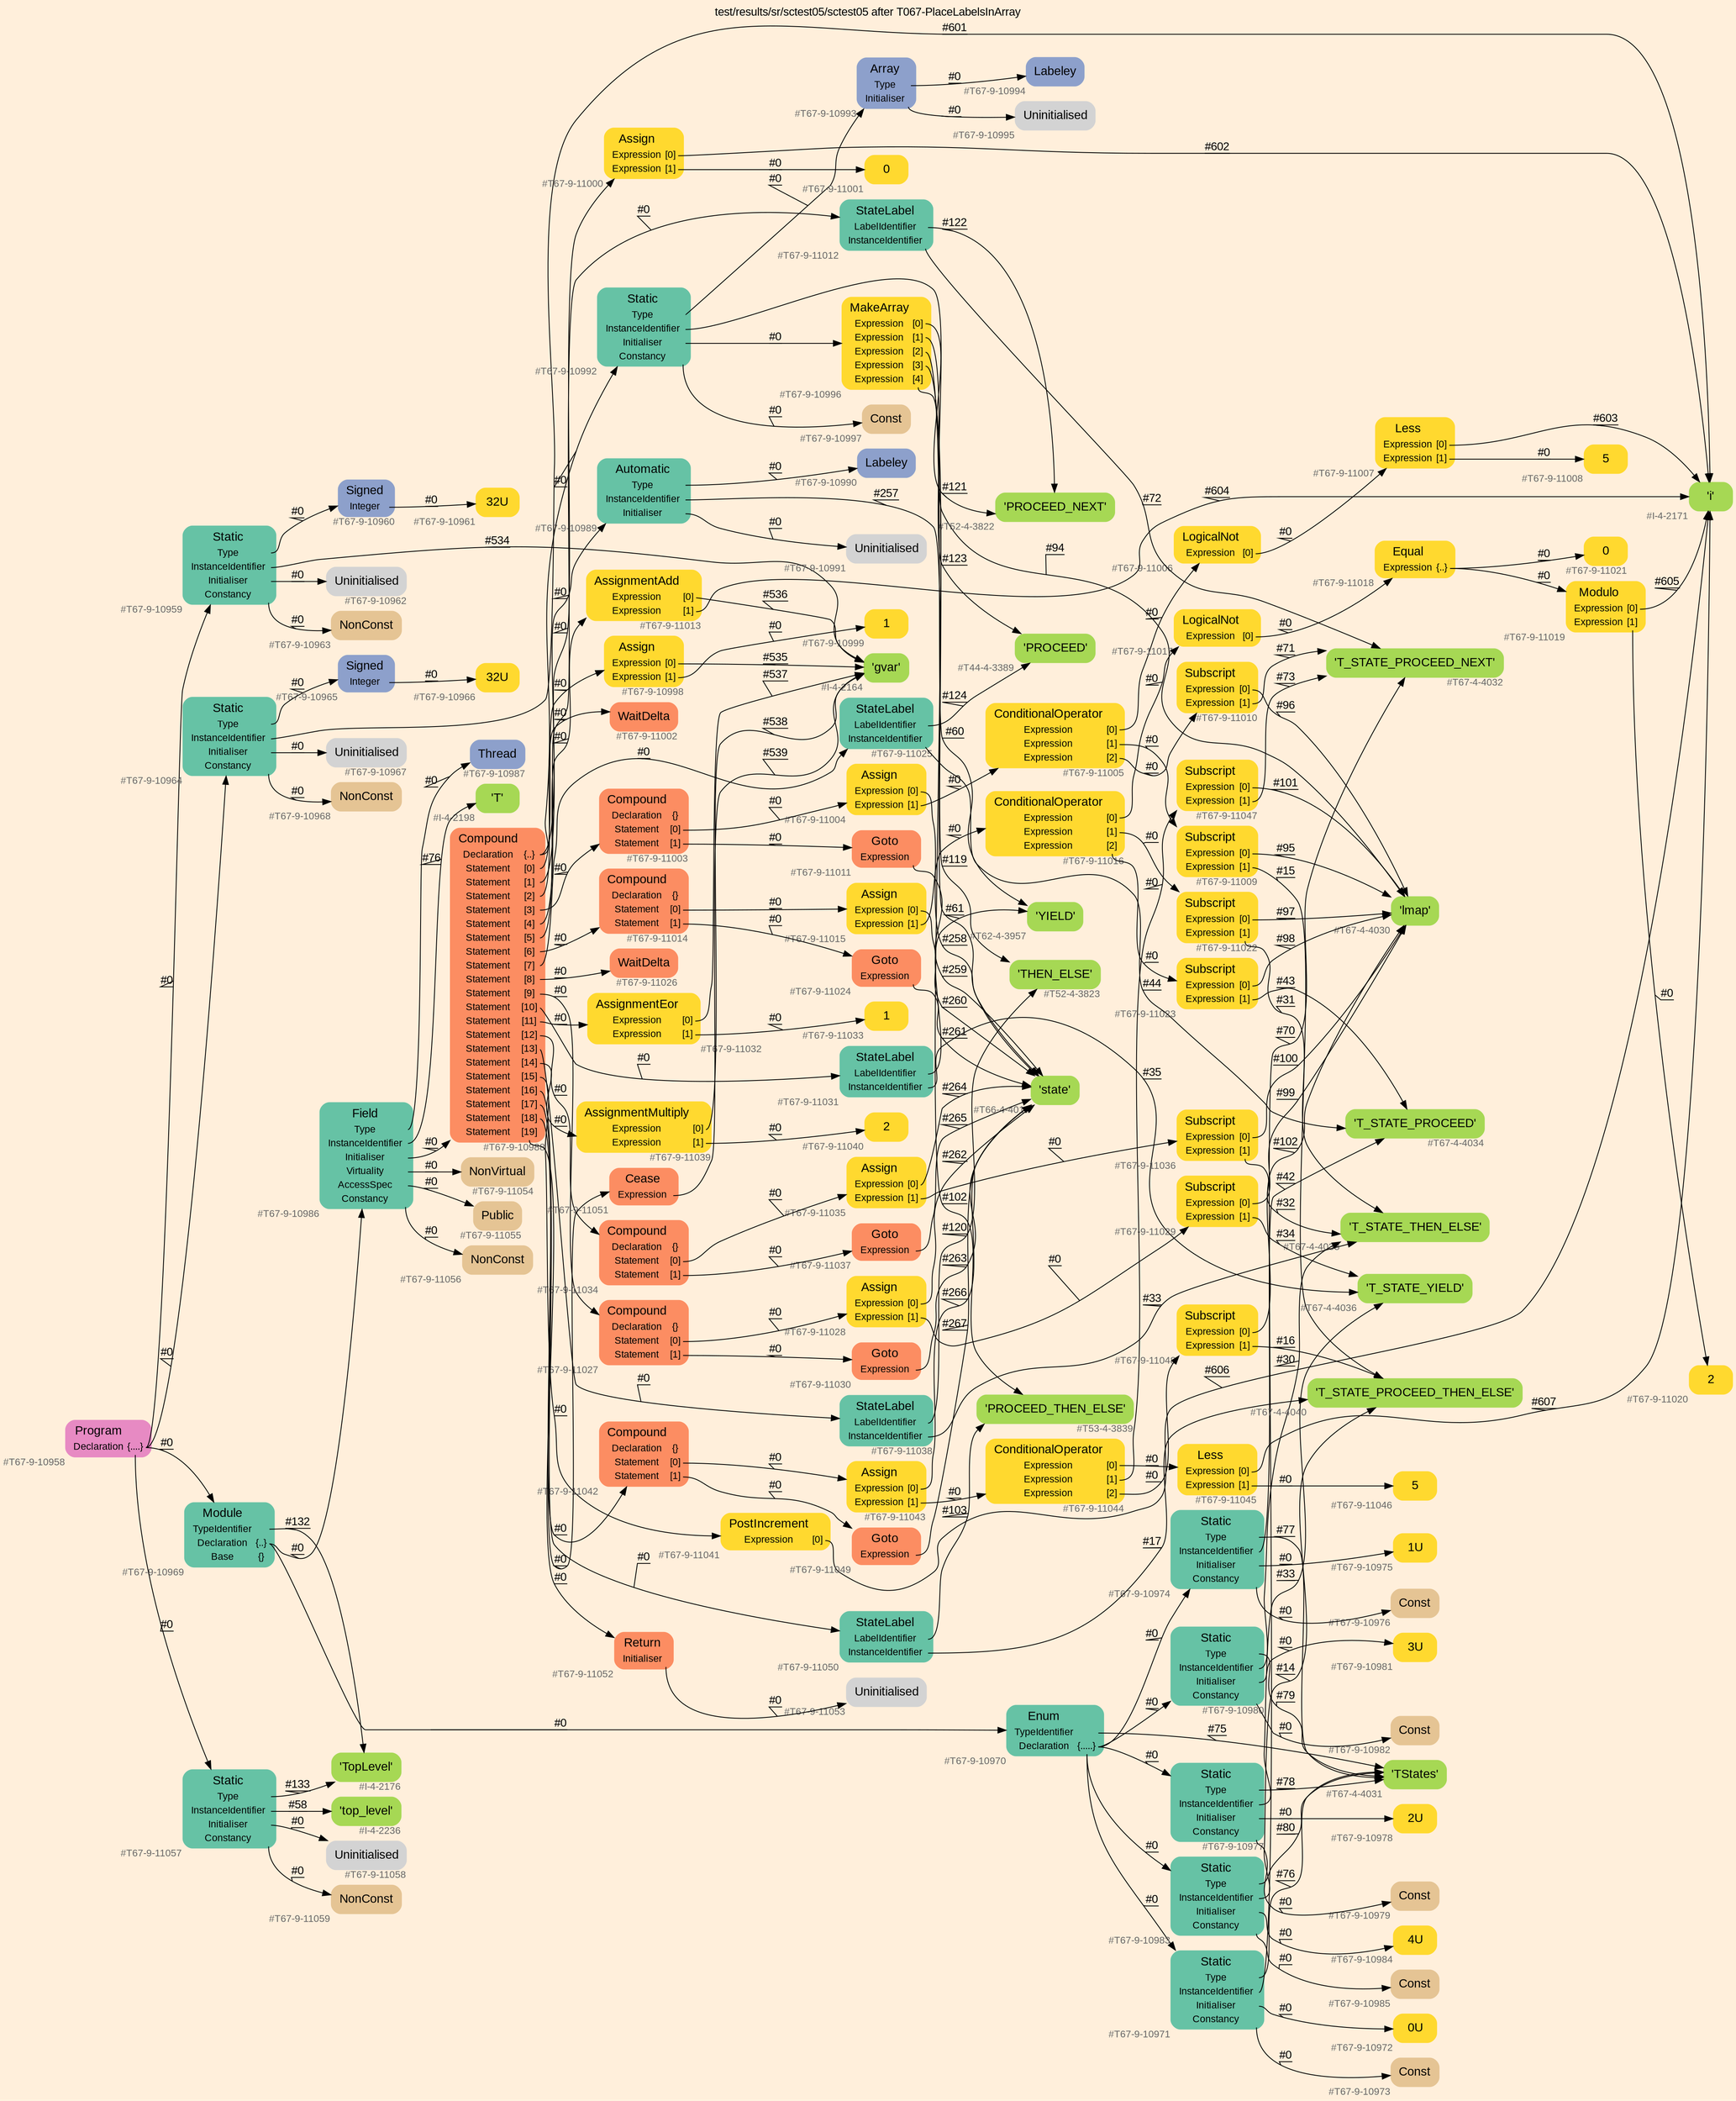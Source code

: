 digraph "test/results/sr/sctest05/sctest05 after T067-PlaceLabelsInArray" {
label = "test/results/sr/sctest05/sctest05 after T067-PlaceLabelsInArray"
labelloc = t
graph [
    rankdir = "LR"
    ranksep = 0.3
    bgcolor = antiquewhite1
    color = black
    fontcolor = black
    fontname = "Arial"
];
node [
    fontname = "Arial"
];
edge [
    fontname = "Arial"
];

// -------------------- node figure --------------------
// -------- block #T67-9-10958 ----------
"#T67-9-10958" [
    fillcolor = "/set28/4"
    xlabel = "#T67-9-10958"
    fontsize = "12"
    fontcolor = grey40
    shape = "plaintext"
    label = <<TABLE BORDER="0" CELLBORDER="0" CELLSPACING="0">
     <TR><TD><FONT COLOR="black" POINT-SIZE="15">Program</FONT></TD></TR>
     <TR><TD><FONT COLOR="black" POINT-SIZE="12">Declaration</FONT></TD><TD PORT="port0"><FONT COLOR="black" POINT-SIZE="12">{....}</FONT></TD></TR>
    </TABLE>>
    style = "rounded,filled"
];

// -------- block #T67-9-10959 ----------
"#T67-9-10959" [
    fillcolor = "/set28/1"
    xlabel = "#T67-9-10959"
    fontsize = "12"
    fontcolor = grey40
    shape = "plaintext"
    label = <<TABLE BORDER="0" CELLBORDER="0" CELLSPACING="0">
     <TR><TD><FONT COLOR="black" POINT-SIZE="15">Static</FONT></TD></TR>
     <TR><TD><FONT COLOR="black" POINT-SIZE="12">Type</FONT></TD><TD PORT="port0"></TD></TR>
     <TR><TD><FONT COLOR="black" POINT-SIZE="12">InstanceIdentifier</FONT></TD><TD PORT="port1"></TD></TR>
     <TR><TD><FONT COLOR="black" POINT-SIZE="12">Initialiser</FONT></TD><TD PORT="port2"></TD></TR>
     <TR><TD><FONT COLOR="black" POINT-SIZE="12">Constancy</FONT></TD><TD PORT="port3"></TD></TR>
    </TABLE>>
    style = "rounded,filled"
];

// -------- block #T67-9-10960 ----------
"#T67-9-10960" [
    fillcolor = "/set28/3"
    xlabel = "#T67-9-10960"
    fontsize = "12"
    fontcolor = grey40
    shape = "plaintext"
    label = <<TABLE BORDER="0" CELLBORDER="0" CELLSPACING="0">
     <TR><TD><FONT COLOR="black" POINT-SIZE="15">Signed</FONT></TD></TR>
     <TR><TD><FONT COLOR="black" POINT-SIZE="12">Integer</FONT></TD><TD PORT="port0"></TD></TR>
    </TABLE>>
    style = "rounded,filled"
];

// -------- block #T67-9-10961 ----------
"#T67-9-10961" [
    fillcolor = "/set28/6"
    xlabel = "#T67-9-10961"
    fontsize = "12"
    fontcolor = grey40
    shape = "plaintext"
    label = <<TABLE BORDER="0" CELLBORDER="0" CELLSPACING="0">
     <TR><TD><FONT COLOR="black" POINT-SIZE="15">32U</FONT></TD></TR>
    </TABLE>>
    style = "rounded,filled"
];

// -------- block #I-4-2164 ----------
"#I-4-2164" [
    fillcolor = "/set28/5"
    xlabel = "#I-4-2164"
    fontsize = "12"
    fontcolor = grey40
    shape = "plaintext"
    label = <<TABLE BORDER="0" CELLBORDER="0" CELLSPACING="0">
     <TR><TD><FONT COLOR="black" POINT-SIZE="15">'gvar'</FONT></TD></TR>
    </TABLE>>
    style = "rounded,filled"
];

// -------- block #T67-9-10962 ----------
"#T67-9-10962" [
    xlabel = "#T67-9-10962"
    fontsize = "12"
    fontcolor = grey40
    shape = "plaintext"
    label = <<TABLE BORDER="0" CELLBORDER="0" CELLSPACING="0">
     <TR><TD><FONT COLOR="black" POINT-SIZE="15">Uninitialised</FONT></TD></TR>
    </TABLE>>
    style = "rounded,filled"
];

// -------- block #T67-9-10963 ----------
"#T67-9-10963" [
    fillcolor = "/set28/7"
    xlabel = "#T67-9-10963"
    fontsize = "12"
    fontcolor = grey40
    shape = "plaintext"
    label = <<TABLE BORDER="0" CELLBORDER="0" CELLSPACING="0">
     <TR><TD><FONT COLOR="black" POINT-SIZE="15">NonConst</FONT></TD></TR>
    </TABLE>>
    style = "rounded,filled"
];

// -------- block #T67-9-10964 ----------
"#T67-9-10964" [
    fillcolor = "/set28/1"
    xlabel = "#T67-9-10964"
    fontsize = "12"
    fontcolor = grey40
    shape = "plaintext"
    label = <<TABLE BORDER="0" CELLBORDER="0" CELLSPACING="0">
     <TR><TD><FONT COLOR="black" POINT-SIZE="15">Static</FONT></TD></TR>
     <TR><TD><FONT COLOR="black" POINT-SIZE="12">Type</FONT></TD><TD PORT="port0"></TD></TR>
     <TR><TD><FONT COLOR="black" POINT-SIZE="12">InstanceIdentifier</FONT></TD><TD PORT="port1"></TD></TR>
     <TR><TD><FONT COLOR="black" POINT-SIZE="12">Initialiser</FONT></TD><TD PORT="port2"></TD></TR>
     <TR><TD><FONT COLOR="black" POINT-SIZE="12">Constancy</FONT></TD><TD PORT="port3"></TD></TR>
    </TABLE>>
    style = "rounded,filled"
];

// -------- block #T67-9-10965 ----------
"#T67-9-10965" [
    fillcolor = "/set28/3"
    xlabel = "#T67-9-10965"
    fontsize = "12"
    fontcolor = grey40
    shape = "plaintext"
    label = <<TABLE BORDER="0" CELLBORDER="0" CELLSPACING="0">
     <TR><TD><FONT COLOR="black" POINT-SIZE="15">Signed</FONT></TD></TR>
     <TR><TD><FONT COLOR="black" POINT-SIZE="12">Integer</FONT></TD><TD PORT="port0"></TD></TR>
    </TABLE>>
    style = "rounded,filled"
];

// -------- block #T67-9-10966 ----------
"#T67-9-10966" [
    fillcolor = "/set28/6"
    xlabel = "#T67-9-10966"
    fontsize = "12"
    fontcolor = grey40
    shape = "plaintext"
    label = <<TABLE BORDER="0" CELLBORDER="0" CELLSPACING="0">
     <TR><TD><FONT COLOR="black" POINT-SIZE="15">32U</FONT></TD></TR>
    </TABLE>>
    style = "rounded,filled"
];

// -------- block #I-4-2171 ----------
"#I-4-2171" [
    fillcolor = "/set28/5"
    xlabel = "#I-4-2171"
    fontsize = "12"
    fontcolor = grey40
    shape = "plaintext"
    label = <<TABLE BORDER="0" CELLBORDER="0" CELLSPACING="0">
     <TR><TD><FONT COLOR="black" POINT-SIZE="15">'i'</FONT></TD></TR>
    </TABLE>>
    style = "rounded,filled"
];

// -------- block #T67-9-10967 ----------
"#T67-9-10967" [
    xlabel = "#T67-9-10967"
    fontsize = "12"
    fontcolor = grey40
    shape = "plaintext"
    label = <<TABLE BORDER="0" CELLBORDER="0" CELLSPACING="0">
     <TR><TD><FONT COLOR="black" POINT-SIZE="15">Uninitialised</FONT></TD></TR>
    </TABLE>>
    style = "rounded,filled"
];

// -------- block #T67-9-10968 ----------
"#T67-9-10968" [
    fillcolor = "/set28/7"
    xlabel = "#T67-9-10968"
    fontsize = "12"
    fontcolor = grey40
    shape = "plaintext"
    label = <<TABLE BORDER="0" CELLBORDER="0" CELLSPACING="0">
     <TR><TD><FONT COLOR="black" POINT-SIZE="15">NonConst</FONT></TD></TR>
    </TABLE>>
    style = "rounded,filled"
];

// -------- block #T67-9-10969 ----------
"#T67-9-10969" [
    fillcolor = "/set28/1"
    xlabel = "#T67-9-10969"
    fontsize = "12"
    fontcolor = grey40
    shape = "plaintext"
    label = <<TABLE BORDER="0" CELLBORDER="0" CELLSPACING="0">
     <TR><TD><FONT COLOR="black" POINT-SIZE="15">Module</FONT></TD></TR>
     <TR><TD><FONT COLOR="black" POINT-SIZE="12">TypeIdentifier</FONT></TD><TD PORT="port0"></TD></TR>
     <TR><TD><FONT COLOR="black" POINT-SIZE="12">Declaration</FONT></TD><TD PORT="port1"><FONT COLOR="black" POINT-SIZE="12">{..}</FONT></TD></TR>
     <TR><TD><FONT COLOR="black" POINT-SIZE="12">Base</FONT></TD><TD PORT="port2"><FONT COLOR="black" POINT-SIZE="12">{}</FONT></TD></TR>
    </TABLE>>
    style = "rounded,filled"
];

// -------- block #I-4-2176 ----------
"#I-4-2176" [
    fillcolor = "/set28/5"
    xlabel = "#I-4-2176"
    fontsize = "12"
    fontcolor = grey40
    shape = "plaintext"
    label = <<TABLE BORDER="0" CELLBORDER="0" CELLSPACING="0">
     <TR><TD><FONT COLOR="black" POINT-SIZE="15">'TopLevel'</FONT></TD></TR>
    </TABLE>>
    style = "rounded,filled"
];

// -------- block #T67-9-10970 ----------
"#T67-9-10970" [
    fillcolor = "/set28/1"
    xlabel = "#T67-9-10970"
    fontsize = "12"
    fontcolor = grey40
    shape = "plaintext"
    label = <<TABLE BORDER="0" CELLBORDER="0" CELLSPACING="0">
     <TR><TD><FONT COLOR="black" POINT-SIZE="15">Enum</FONT></TD></TR>
     <TR><TD><FONT COLOR="black" POINT-SIZE="12">TypeIdentifier</FONT></TD><TD PORT="port0"></TD></TR>
     <TR><TD><FONT COLOR="black" POINT-SIZE="12">Declaration</FONT></TD><TD PORT="port1"><FONT COLOR="black" POINT-SIZE="12">{.....}</FONT></TD></TR>
    </TABLE>>
    style = "rounded,filled"
];

// -------- block #T67-4-4031 ----------
"#T67-4-4031" [
    fillcolor = "/set28/5"
    xlabel = "#T67-4-4031"
    fontsize = "12"
    fontcolor = grey40
    shape = "plaintext"
    label = <<TABLE BORDER="0" CELLBORDER="0" CELLSPACING="0">
     <TR><TD><FONT COLOR="black" POINT-SIZE="15">'TStates'</FONT></TD></TR>
    </TABLE>>
    style = "rounded,filled"
];

// -------- block #T67-9-10971 ----------
"#T67-9-10971" [
    fillcolor = "/set28/1"
    xlabel = "#T67-9-10971"
    fontsize = "12"
    fontcolor = grey40
    shape = "plaintext"
    label = <<TABLE BORDER="0" CELLBORDER="0" CELLSPACING="0">
     <TR><TD><FONT COLOR="black" POINT-SIZE="15">Static</FONT></TD></TR>
     <TR><TD><FONT COLOR="black" POINT-SIZE="12">Type</FONT></TD><TD PORT="port0"></TD></TR>
     <TR><TD><FONT COLOR="black" POINT-SIZE="12">InstanceIdentifier</FONT></TD><TD PORT="port1"></TD></TR>
     <TR><TD><FONT COLOR="black" POINT-SIZE="12">Initialiser</FONT></TD><TD PORT="port2"></TD></TR>
     <TR><TD><FONT COLOR="black" POINT-SIZE="12">Constancy</FONT></TD><TD PORT="port3"></TD></TR>
    </TABLE>>
    style = "rounded,filled"
];

// -------- block #T67-4-4032 ----------
"#T67-4-4032" [
    fillcolor = "/set28/5"
    xlabel = "#T67-4-4032"
    fontsize = "12"
    fontcolor = grey40
    shape = "plaintext"
    label = <<TABLE BORDER="0" CELLBORDER="0" CELLSPACING="0">
     <TR><TD><FONT COLOR="black" POINT-SIZE="15">'T_STATE_PROCEED_NEXT'</FONT></TD></TR>
    </TABLE>>
    style = "rounded,filled"
];

// -------- block #T67-9-10972 ----------
"#T67-9-10972" [
    fillcolor = "/set28/6"
    xlabel = "#T67-9-10972"
    fontsize = "12"
    fontcolor = grey40
    shape = "plaintext"
    label = <<TABLE BORDER="0" CELLBORDER="0" CELLSPACING="0">
     <TR><TD><FONT COLOR="black" POINT-SIZE="15">0U</FONT></TD></TR>
    </TABLE>>
    style = "rounded,filled"
];

// -------- block #T67-9-10973 ----------
"#T67-9-10973" [
    fillcolor = "/set28/7"
    xlabel = "#T67-9-10973"
    fontsize = "12"
    fontcolor = grey40
    shape = "plaintext"
    label = <<TABLE BORDER="0" CELLBORDER="0" CELLSPACING="0">
     <TR><TD><FONT COLOR="black" POINT-SIZE="15">Const</FONT></TD></TR>
    </TABLE>>
    style = "rounded,filled"
];

// -------- block #T67-9-10974 ----------
"#T67-9-10974" [
    fillcolor = "/set28/1"
    xlabel = "#T67-9-10974"
    fontsize = "12"
    fontcolor = grey40
    shape = "plaintext"
    label = <<TABLE BORDER="0" CELLBORDER="0" CELLSPACING="0">
     <TR><TD><FONT COLOR="black" POINT-SIZE="15">Static</FONT></TD></TR>
     <TR><TD><FONT COLOR="black" POINT-SIZE="12">Type</FONT></TD><TD PORT="port0"></TD></TR>
     <TR><TD><FONT COLOR="black" POINT-SIZE="12">InstanceIdentifier</FONT></TD><TD PORT="port1"></TD></TR>
     <TR><TD><FONT COLOR="black" POINT-SIZE="12">Initialiser</FONT></TD><TD PORT="port2"></TD></TR>
     <TR><TD><FONT COLOR="black" POINT-SIZE="12">Constancy</FONT></TD><TD PORT="port3"></TD></TR>
    </TABLE>>
    style = "rounded,filled"
];

// -------- block #T67-4-4034 ----------
"#T67-4-4034" [
    fillcolor = "/set28/5"
    xlabel = "#T67-4-4034"
    fontsize = "12"
    fontcolor = grey40
    shape = "plaintext"
    label = <<TABLE BORDER="0" CELLBORDER="0" CELLSPACING="0">
     <TR><TD><FONT COLOR="black" POINT-SIZE="15">'T_STATE_PROCEED'</FONT></TD></TR>
    </TABLE>>
    style = "rounded,filled"
];

// -------- block #T67-9-10975 ----------
"#T67-9-10975" [
    fillcolor = "/set28/6"
    xlabel = "#T67-9-10975"
    fontsize = "12"
    fontcolor = grey40
    shape = "plaintext"
    label = <<TABLE BORDER="0" CELLBORDER="0" CELLSPACING="0">
     <TR><TD><FONT COLOR="black" POINT-SIZE="15">1U</FONT></TD></TR>
    </TABLE>>
    style = "rounded,filled"
];

// -------- block #T67-9-10976 ----------
"#T67-9-10976" [
    fillcolor = "/set28/7"
    xlabel = "#T67-9-10976"
    fontsize = "12"
    fontcolor = grey40
    shape = "plaintext"
    label = <<TABLE BORDER="0" CELLBORDER="0" CELLSPACING="0">
     <TR><TD><FONT COLOR="black" POINT-SIZE="15">Const</FONT></TD></TR>
    </TABLE>>
    style = "rounded,filled"
];

// -------- block #T67-9-10977 ----------
"#T67-9-10977" [
    fillcolor = "/set28/1"
    xlabel = "#T67-9-10977"
    fontsize = "12"
    fontcolor = grey40
    shape = "plaintext"
    label = <<TABLE BORDER="0" CELLBORDER="0" CELLSPACING="0">
     <TR><TD><FONT COLOR="black" POINT-SIZE="15">Static</FONT></TD></TR>
     <TR><TD><FONT COLOR="black" POINT-SIZE="12">Type</FONT></TD><TD PORT="port0"></TD></TR>
     <TR><TD><FONT COLOR="black" POINT-SIZE="12">InstanceIdentifier</FONT></TD><TD PORT="port1"></TD></TR>
     <TR><TD><FONT COLOR="black" POINT-SIZE="12">Initialiser</FONT></TD><TD PORT="port2"></TD></TR>
     <TR><TD><FONT COLOR="black" POINT-SIZE="12">Constancy</FONT></TD><TD PORT="port3"></TD></TR>
    </TABLE>>
    style = "rounded,filled"
];

// -------- block #T67-4-4036 ----------
"#T67-4-4036" [
    fillcolor = "/set28/5"
    xlabel = "#T67-4-4036"
    fontsize = "12"
    fontcolor = grey40
    shape = "plaintext"
    label = <<TABLE BORDER="0" CELLBORDER="0" CELLSPACING="0">
     <TR><TD><FONT COLOR="black" POINT-SIZE="15">'T_STATE_YIELD'</FONT></TD></TR>
    </TABLE>>
    style = "rounded,filled"
];

// -------- block #T67-9-10978 ----------
"#T67-9-10978" [
    fillcolor = "/set28/6"
    xlabel = "#T67-9-10978"
    fontsize = "12"
    fontcolor = grey40
    shape = "plaintext"
    label = <<TABLE BORDER="0" CELLBORDER="0" CELLSPACING="0">
     <TR><TD><FONT COLOR="black" POINT-SIZE="15">2U</FONT></TD></TR>
    </TABLE>>
    style = "rounded,filled"
];

// -------- block #T67-9-10979 ----------
"#T67-9-10979" [
    fillcolor = "/set28/7"
    xlabel = "#T67-9-10979"
    fontsize = "12"
    fontcolor = grey40
    shape = "plaintext"
    label = <<TABLE BORDER="0" CELLBORDER="0" CELLSPACING="0">
     <TR><TD><FONT COLOR="black" POINT-SIZE="15">Const</FONT></TD></TR>
    </TABLE>>
    style = "rounded,filled"
];

// -------- block #T67-9-10980 ----------
"#T67-9-10980" [
    fillcolor = "/set28/1"
    xlabel = "#T67-9-10980"
    fontsize = "12"
    fontcolor = grey40
    shape = "plaintext"
    label = <<TABLE BORDER="0" CELLBORDER="0" CELLSPACING="0">
     <TR><TD><FONT COLOR="black" POINT-SIZE="15">Static</FONT></TD></TR>
     <TR><TD><FONT COLOR="black" POINT-SIZE="12">Type</FONT></TD><TD PORT="port0"></TD></TR>
     <TR><TD><FONT COLOR="black" POINT-SIZE="12">InstanceIdentifier</FONT></TD><TD PORT="port1"></TD></TR>
     <TR><TD><FONT COLOR="black" POINT-SIZE="12">Initialiser</FONT></TD><TD PORT="port2"></TD></TR>
     <TR><TD><FONT COLOR="black" POINT-SIZE="12">Constancy</FONT></TD><TD PORT="port3"></TD></TR>
    </TABLE>>
    style = "rounded,filled"
];

// -------- block #T67-4-4038 ----------
"#T67-4-4038" [
    fillcolor = "/set28/5"
    xlabel = "#T67-4-4038"
    fontsize = "12"
    fontcolor = grey40
    shape = "plaintext"
    label = <<TABLE BORDER="0" CELLBORDER="0" CELLSPACING="0">
     <TR><TD><FONT COLOR="black" POINT-SIZE="15">'T_STATE_THEN_ELSE'</FONT></TD></TR>
    </TABLE>>
    style = "rounded,filled"
];

// -------- block #T67-9-10981 ----------
"#T67-9-10981" [
    fillcolor = "/set28/6"
    xlabel = "#T67-9-10981"
    fontsize = "12"
    fontcolor = grey40
    shape = "plaintext"
    label = <<TABLE BORDER="0" CELLBORDER="0" CELLSPACING="0">
     <TR><TD><FONT COLOR="black" POINT-SIZE="15">3U</FONT></TD></TR>
    </TABLE>>
    style = "rounded,filled"
];

// -------- block #T67-9-10982 ----------
"#T67-9-10982" [
    fillcolor = "/set28/7"
    xlabel = "#T67-9-10982"
    fontsize = "12"
    fontcolor = grey40
    shape = "plaintext"
    label = <<TABLE BORDER="0" CELLBORDER="0" CELLSPACING="0">
     <TR><TD><FONT COLOR="black" POINT-SIZE="15">Const</FONT></TD></TR>
    </TABLE>>
    style = "rounded,filled"
];

// -------- block #T67-9-10983 ----------
"#T67-9-10983" [
    fillcolor = "/set28/1"
    xlabel = "#T67-9-10983"
    fontsize = "12"
    fontcolor = grey40
    shape = "plaintext"
    label = <<TABLE BORDER="0" CELLBORDER="0" CELLSPACING="0">
     <TR><TD><FONT COLOR="black" POINT-SIZE="15">Static</FONT></TD></TR>
     <TR><TD><FONT COLOR="black" POINT-SIZE="12">Type</FONT></TD><TD PORT="port0"></TD></TR>
     <TR><TD><FONT COLOR="black" POINT-SIZE="12">InstanceIdentifier</FONT></TD><TD PORT="port1"></TD></TR>
     <TR><TD><FONT COLOR="black" POINT-SIZE="12">Initialiser</FONT></TD><TD PORT="port2"></TD></TR>
     <TR><TD><FONT COLOR="black" POINT-SIZE="12">Constancy</FONT></TD><TD PORT="port3"></TD></TR>
    </TABLE>>
    style = "rounded,filled"
];

// -------- block #T67-4-4040 ----------
"#T67-4-4040" [
    fillcolor = "/set28/5"
    xlabel = "#T67-4-4040"
    fontsize = "12"
    fontcolor = grey40
    shape = "plaintext"
    label = <<TABLE BORDER="0" CELLBORDER="0" CELLSPACING="0">
     <TR><TD><FONT COLOR="black" POINT-SIZE="15">'T_STATE_PROCEED_THEN_ELSE'</FONT></TD></TR>
    </TABLE>>
    style = "rounded,filled"
];

// -------- block #T67-9-10984 ----------
"#T67-9-10984" [
    fillcolor = "/set28/6"
    xlabel = "#T67-9-10984"
    fontsize = "12"
    fontcolor = grey40
    shape = "plaintext"
    label = <<TABLE BORDER="0" CELLBORDER="0" CELLSPACING="0">
     <TR><TD><FONT COLOR="black" POINT-SIZE="15">4U</FONT></TD></TR>
    </TABLE>>
    style = "rounded,filled"
];

// -------- block #T67-9-10985 ----------
"#T67-9-10985" [
    fillcolor = "/set28/7"
    xlabel = "#T67-9-10985"
    fontsize = "12"
    fontcolor = grey40
    shape = "plaintext"
    label = <<TABLE BORDER="0" CELLBORDER="0" CELLSPACING="0">
     <TR><TD><FONT COLOR="black" POINT-SIZE="15">Const</FONT></TD></TR>
    </TABLE>>
    style = "rounded,filled"
];

// -------- block #T67-9-10986 ----------
"#T67-9-10986" [
    fillcolor = "/set28/1"
    xlabel = "#T67-9-10986"
    fontsize = "12"
    fontcolor = grey40
    shape = "plaintext"
    label = <<TABLE BORDER="0" CELLBORDER="0" CELLSPACING="0">
     <TR><TD><FONT COLOR="black" POINT-SIZE="15">Field</FONT></TD></TR>
     <TR><TD><FONT COLOR="black" POINT-SIZE="12">Type</FONT></TD><TD PORT="port0"></TD></TR>
     <TR><TD><FONT COLOR="black" POINT-SIZE="12">InstanceIdentifier</FONT></TD><TD PORT="port1"></TD></TR>
     <TR><TD><FONT COLOR="black" POINT-SIZE="12">Initialiser</FONT></TD><TD PORT="port2"></TD></TR>
     <TR><TD><FONT COLOR="black" POINT-SIZE="12">Virtuality</FONT></TD><TD PORT="port3"></TD></TR>
     <TR><TD><FONT COLOR="black" POINT-SIZE="12">AccessSpec</FONT></TD><TD PORT="port4"></TD></TR>
     <TR><TD><FONT COLOR="black" POINT-SIZE="12">Constancy</FONT></TD><TD PORT="port5"></TD></TR>
    </TABLE>>
    style = "rounded,filled"
];

// -------- block #T67-9-10987 ----------
"#T67-9-10987" [
    fillcolor = "/set28/3"
    xlabel = "#T67-9-10987"
    fontsize = "12"
    fontcolor = grey40
    shape = "plaintext"
    label = <<TABLE BORDER="0" CELLBORDER="0" CELLSPACING="0">
     <TR><TD><FONT COLOR="black" POINT-SIZE="15">Thread</FONT></TD></TR>
    </TABLE>>
    style = "rounded,filled"
];

// -------- block #I-4-2198 ----------
"#I-4-2198" [
    fillcolor = "/set28/5"
    xlabel = "#I-4-2198"
    fontsize = "12"
    fontcolor = grey40
    shape = "plaintext"
    label = <<TABLE BORDER="0" CELLBORDER="0" CELLSPACING="0">
     <TR><TD><FONT COLOR="black" POINT-SIZE="15">'T'</FONT></TD></TR>
    </TABLE>>
    style = "rounded,filled"
];

// -------- block #T67-9-10988 ----------
"#T67-9-10988" [
    fillcolor = "/set28/2"
    xlabel = "#T67-9-10988"
    fontsize = "12"
    fontcolor = grey40
    shape = "plaintext"
    label = <<TABLE BORDER="0" CELLBORDER="0" CELLSPACING="0">
     <TR><TD><FONT COLOR="black" POINT-SIZE="15">Compound</FONT></TD></TR>
     <TR><TD><FONT COLOR="black" POINT-SIZE="12">Declaration</FONT></TD><TD PORT="port0"><FONT COLOR="black" POINT-SIZE="12">{..}</FONT></TD></TR>
     <TR><TD><FONT COLOR="black" POINT-SIZE="12">Statement</FONT></TD><TD PORT="port1"><FONT COLOR="black" POINT-SIZE="12">[0]</FONT></TD></TR>
     <TR><TD><FONT COLOR="black" POINT-SIZE="12">Statement</FONT></TD><TD PORT="port2"><FONT COLOR="black" POINT-SIZE="12">[1]</FONT></TD></TR>
     <TR><TD><FONT COLOR="black" POINT-SIZE="12">Statement</FONT></TD><TD PORT="port3"><FONT COLOR="black" POINT-SIZE="12">[2]</FONT></TD></TR>
     <TR><TD><FONT COLOR="black" POINT-SIZE="12">Statement</FONT></TD><TD PORT="port4"><FONT COLOR="black" POINT-SIZE="12">[3]</FONT></TD></TR>
     <TR><TD><FONT COLOR="black" POINT-SIZE="12">Statement</FONT></TD><TD PORT="port5"><FONT COLOR="black" POINT-SIZE="12">[4]</FONT></TD></TR>
     <TR><TD><FONT COLOR="black" POINT-SIZE="12">Statement</FONT></TD><TD PORT="port6"><FONT COLOR="black" POINT-SIZE="12">[5]</FONT></TD></TR>
     <TR><TD><FONT COLOR="black" POINT-SIZE="12">Statement</FONT></TD><TD PORT="port7"><FONT COLOR="black" POINT-SIZE="12">[6]</FONT></TD></TR>
     <TR><TD><FONT COLOR="black" POINT-SIZE="12">Statement</FONT></TD><TD PORT="port8"><FONT COLOR="black" POINT-SIZE="12">[7]</FONT></TD></TR>
     <TR><TD><FONT COLOR="black" POINT-SIZE="12">Statement</FONT></TD><TD PORT="port9"><FONT COLOR="black" POINT-SIZE="12">[8]</FONT></TD></TR>
     <TR><TD><FONT COLOR="black" POINT-SIZE="12">Statement</FONT></TD><TD PORT="port10"><FONT COLOR="black" POINT-SIZE="12">[9]</FONT></TD></TR>
     <TR><TD><FONT COLOR="black" POINT-SIZE="12">Statement</FONT></TD><TD PORT="port11"><FONT COLOR="black" POINT-SIZE="12">[10]</FONT></TD></TR>
     <TR><TD><FONT COLOR="black" POINT-SIZE="12">Statement</FONT></TD><TD PORT="port12"><FONT COLOR="black" POINT-SIZE="12">[11]</FONT></TD></TR>
     <TR><TD><FONT COLOR="black" POINT-SIZE="12">Statement</FONT></TD><TD PORT="port13"><FONT COLOR="black" POINT-SIZE="12">[12]</FONT></TD></TR>
     <TR><TD><FONT COLOR="black" POINT-SIZE="12">Statement</FONT></TD><TD PORT="port14"><FONT COLOR="black" POINT-SIZE="12">[13]</FONT></TD></TR>
     <TR><TD><FONT COLOR="black" POINT-SIZE="12">Statement</FONT></TD><TD PORT="port15"><FONT COLOR="black" POINT-SIZE="12">[14]</FONT></TD></TR>
     <TR><TD><FONT COLOR="black" POINT-SIZE="12">Statement</FONT></TD><TD PORT="port16"><FONT COLOR="black" POINT-SIZE="12">[15]</FONT></TD></TR>
     <TR><TD><FONT COLOR="black" POINT-SIZE="12">Statement</FONT></TD><TD PORT="port17"><FONT COLOR="black" POINT-SIZE="12">[16]</FONT></TD></TR>
     <TR><TD><FONT COLOR="black" POINT-SIZE="12">Statement</FONT></TD><TD PORT="port18"><FONT COLOR="black" POINT-SIZE="12">[17]</FONT></TD></TR>
     <TR><TD><FONT COLOR="black" POINT-SIZE="12">Statement</FONT></TD><TD PORT="port19"><FONT COLOR="black" POINT-SIZE="12">[18]</FONT></TD></TR>
     <TR><TD><FONT COLOR="black" POINT-SIZE="12">Statement</FONT></TD><TD PORT="port20"><FONT COLOR="black" POINT-SIZE="12">[19]</FONT></TD></TR>
    </TABLE>>
    style = "rounded,filled"
];

// -------- block #T67-9-10989 ----------
"#T67-9-10989" [
    fillcolor = "/set28/1"
    xlabel = "#T67-9-10989"
    fontsize = "12"
    fontcolor = grey40
    shape = "plaintext"
    label = <<TABLE BORDER="0" CELLBORDER="0" CELLSPACING="0">
     <TR><TD><FONT COLOR="black" POINT-SIZE="15">Automatic</FONT></TD></TR>
     <TR><TD><FONT COLOR="black" POINT-SIZE="12">Type</FONT></TD><TD PORT="port0"></TD></TR>
     <TR><TD><FONT COLOR="black" POINT-SIZE="12">InstanceIdentifier</FONT></TD><TD PORT="port1"></TD></TR>
     <TR><TD><FONT COLOR="black" POINT-SIZE="12">Initialiser</FONT></TD><TD PORT="port2"></TD></TR>
    </TABLE>>
    style = "rounded,filled"
];

// -------- block #T67-9-10990 ----------
"#T67-9-10990" [
    fillcolor = "/set28/3"
    xlabel = "#T67-9-10990"
    fontsize = "12"
    fontcolor = grey40
    shape = "plaintext"
    label = <<TABLE BORDER="0" CELLBORDER="0" CELLSPACING="0">
     <TR><TD><FONT COLOR="black" POINT-SIZE="15">Labeley</FONT></TD></TR>
    </TABLE>>
    style = "rounded,filled"
];

// -------- block #T66-4-4014 ----------
"#T66-4-4014" [
    fillcolor = "/set28/5"
    xlabel = "#T66-4-4014"
    fontsize = "12"
    fontcolor = grey40
    shape = "plaintext"
    label = <<TABLE BORDER="0" CELLBORDER="0" CELLSPACING="0">
     <TR><TD><FONT COLOR="black" POINT-SIZE="15">'state'</FONT></TD></TR>
    </TABLE>>
    style = "rounded,filled"
];

// -------- block #T67-9-10991 ----------
"#T67-9-10991" [
    xlabel = "#T67-9-10991"
    fontsize = "12"
    fontcolor = grey40
    shape = "plaintext"
    label = <<TABLE BORDER="0" CELLBORDER="0" CELLSPACING="0">
     <TR><TD><FONT COLOR="black" POINT-SIZE="15">Uninitialised</FONT></TD></TR>
    </TABLE>>
    style = "rounded,filled"
];

// -------- block #T67-9-10992 ----------
"#T67-9-10992" [
    fillcolor = "/set28/1"
    xlabel = "#T67-9-10992"
    fontsize = "12"
    fontcolor = grey40
    shape = "plaintext"
    label = <<TABLE BORDER="0" CELLBORDER="0" CELLSPACING="0">
     <TR><TD><FONT COLOR="black" POINT-SIZE="15">Static</FONT></TD></TR>
     <TR><TD><FONT COLOR="black" POINT-SIZE="12">Type</FONT></TD><TD PORT="port0"></TD></TR>
     <TR><TD><FONT COLOR="black" POINT-SIZE="12">InstanceIdentifier</FONT></TD><TD PORT="port1"></TD></TR>
     <TR><TD><FONT COLOR="black" POINT-SIZE="12">Initialiser</FONT></TD><TD PORT="port2"></TD></TR>
     <TR><TD><FONT COLOR="black" POINT-SIZE="12">Constancy</FONT></TD><TD PORT="port3"></TD></TR>
    </TABLE>>
    style = "rounded,filled"
];

// -------- block #T67-9-10993 ----------
"#T67-9-10993" [
    fillcolor = "/set28/3"
    xlabel = "#T67-9-10993"
    fontsize = "12"
    fontcolor = grey40
    shape = "plaintext"
    label = <<TABLE BORDER="0" CELLBORDER="0" CELLSPACING="0">
     <TR><TD><FONT COLOR="black" POINT-SIZE="15">Array</FONT></TD></TR>
     <TR><TD><FONT COLOR="black" POINT-SIZE="12">Type</FONT></TD><TD PORT="port0"></TD></TR>
     <TR><TD><FONT COLOR="black" POINT-SIZE="12">Initialiser</FONT></TD><TD PORT="port1"></TD></TR>
    </TABLE>>
    style = "rounded,filled"
];

// -------- block #T67-9-10994 ----------
"#T67-9-10994" [
    fillcolor = "/set28/3"
    xlabel = "#T67-9-10994"
    fontsize = "12"
    fontcolor = grey40
    shape = "plaintext"
    label = <<TABLE BORDER="0" CELLBORDER="0" CELLSPACING="0">
     <TR><TD><FONT COLOR="black" POINT-SIZE="15">Labeley</FONT></TD></TR>
    </TABLE>>
    style = "rounded,filled"
];

// -------- block #T67-9-10995 ----------
"#T67-9-10995" [
    xlabel = "#T67-9-10995"
    fontsize = "12"
    fontcolor = grey40
    shape = "plaintext"
    label = <<TABLE BORDER="0" CELLBORDER="0" CELLSPACING="0">
     <TR><TD><FONT COLOR="black" POINT-SIZE="15">Uninitialised</FONT></TD></TR>
    </TABLE>>
    style = "rounded,filled"
];

// -------- block #T67-4-4030 ----------
"#T67-4-4030" [
    fillcolor = "/set28/5"
    xlabel = "#T67-4-4030"
    fontsize = "12"
    fontcolor = grey40
    shape = "plaintext"
    label = <<TABLE BORDER="0" CELLBORDER="0" CELLSPACING="0">
     <TR><TD><FONT COLOR="black" POINT-SIZE="15">'lmap'</FONT></TD></TR>
    </TABLE>>
    style = "rounded,filled"
];

// -------- block #T67-9-10996 ----------
"#T67-9-10996" [
    fillcolor = "/set28/6"
    xlabel = "#T67-9-10996"
    fontsize = "12"
    fontcolor = grey40
    shape = "plaintext"
    label = <<TABLE BORDER="0" CELLBORDER="0" CELLSPACING="0">
     <TR><TD><FONT COLOR="black" POINT-SIZE="15">MakeArray</FONT></TD></TR>
     <TR><TD><FONT COLOR="black" POINT-SIZE="12">Expression</FONT></TD><TD PORT="port0"><FONT COLOR="black" POINT-SIZE="12">[0]</FONT></TD></TR>
     <TR><TD><FONT COLOR="black" POINT-SIZE="12">Expression</FONT></TD><TD PORT="port1"><FONT COLOR="black" POINT-SIZE="12">[1]</FONT></TD></TR>
     <TR><TD><FONT COLOR="black" POINT-SIZE="12">Expression</FONT></TD><TD PORT="port2"><FONT COLOR="black" POINT-SIZE="12">[2]</FONT></TD></TR>
     <TR><TD><FONT COLOR="black" POINT-SIZE="12">Expression</FONT></TD><TD PORT="port3"><FONT COLOR="black" POINT-SIZE="12">[3]</FONT></TD></TR>
     <TR><TD><FONT COLOR="black" POINT-SIZE="12">Expression</FONT></TD><TD PORT="port4"><FONT COLOR="black" POINT-SIZE="12">[4]</FONT></TD></TR>
    </TABLE>>
    style = "rounded,filled"
];

// -------- block #T52-4-3822 ----------
"#T52-4-3822" [
    fillcolor = "/set28/5"
    xlabel = "#T52-4-3822"
    fontsize = "12"
    fontcolor = grey40
    shape = "plaintext"
    label = <<TABLE BORDER="0" CELLBORDER="0" CELLSPACING="0">
     <TR><TD><FONT COLOR="black" POINT-SIZE="15">'PROCEED_NEXT'</FONT></TD></TR>
    </TABLE>>
    style = "rounded,filled"
];

// -------- block #T44-4-3389 ----------
"#T44-4-3389" [
    fillcolor = "/set28/5"
    xlabel = "#T44-4-3389"
    fontsize = "12"
    fontcolor = grey40
    shape = "plaintext"
    label = <<TABLE BORDER="0" CELLBORDER="0" CELLSPACING="0">
     <TR><TD><FONT COLOR="black" POINT-SIZE="15">'PROCEED'</FONT></TD></TR>
    </TABLE>>
    style = "rounded,filled"
];

// -------- block #T62-4-3957 ----------
"#T62-4-3957" [
    fillcolor = "/set28/5"
    xlabel = "#T62-4-3957"
    fontsize = "12"
    fontcolor = grey40
    shape = "plaintext"
    label = <<TABLE BORDER="0" CELLBORDER="0" CELLSPACING="0">
     <TR><TD><FONT COLOR="black" POINT-SIZE="15">'YIELD'</FONT></TD></TR>
    </TABLE>>
    style = "rounded,filled"
];

// -------- block #T52-4-3823 ----------
"#T52-4-3823" [
    fillcolor = "/set28/5"
    xlabel = "#T52-4-3823"
    fontsize = "12"
    fontcolor = grey40
    shape = "plaintext"
    label = <<TABLE BORDER="0" CELLBORDER="0" CELLSPACING="0">
     <TR><TD><FONT COLOR="black" POINT-SIZE="15">'THEN_ELSE'</FONT></TD></TR>
    </TABLE>>
    style = "rounded,filled"
];

// -------- block #T53-4-3839 ----------
"#T53-4-3839" [
    fillcolor = "/set28/5"
    xlabel = "#T53-4-3839"
    fontsize = "12"
    fontcolor = grey40
    shape = "plaintext"
    label = <<TABLE BORDER="0" CELLBORDER="0" CELLSPACING="0">
     <TR><TD><FONT COLOR="black" POINT-SIZE="15">'PROCEED_THEN_ELSE'</FONT></TD></TR>
    </TABLE>>
    style = "rounded,filled"
];

// -------- block #T67-9-10997 ----------
"#T67-9-10997" [
    fillcolor = "/set28/7"
    xlabel = "#T67-9-10997"
    fontsize = "12"
    fontcolor = grey40
    shape = "plaintext"
    label = <<TABLE BORDER="0" CELLBORDER="0" CELLSPACING="0">
     <TR><TD><FONT COLOR="black" POINT-SIZE="15">Const</FONT></TD></TR>
    </TABLE>>
    style = "rounded,filled"
];

// -------- block #T67-9-10998 ----------
"#T67-9-10998" [
    fillcolor = "/set28/6"
    xlabel = "#T67-9-10998"
    fontsize = "12"
    fontcolor = grey40
    shape = "plaintext"
    label = <<TABLE BORDER="0" CELLBORDER="0" CELLSPACING="0">
     <TR><TD><FONT COLOR="black" POINT-SIZE="15">Assign</FONT></TD></TR>
     <TR><TD><FONT COLOR="black" POINT-SIZE="12">Expression</FONT></TD><TD PORT="port0"><FONT COLOR="black" POINT-SIZE="12">[0]</FONT></TD></TR>
     <TR><TD><FONT COLOR="black" POINT-SIZE="12">Expression</FONT></TD><TD PORT="port1"><FONT COLOR="black" POINT-SIZE="12">[1]</FONT></TD></TR>
    </TABLE>>
    style = "rounded,filled"
];

// -------- block #T67-9-10999 ----------
"#T67-9-10999" [
    fillcolor = "/set28/6"
    xlabel = "#T67-9-10999"
    fontsize = "12"
    fontcolor = grey40
    shape = "plaintext"
    label = <<TABLE BORDER="0" CELLBORDER="0" CELLSPACING="0">
     <TR><TD><FONT COLOR="black" POINT-SIZE="15">1</FONT></TD></TR>
    </TABLE>>
    style = "rounded,filled"
];

// -------- block #T67-9-11000 ----------
"#T67-9-11000" [
    fillcolor = "/set28/6"
    xlabel = "#T67-9-11000"
    fontsize = "12"
    fontcolor = grey40
    shape = "plaintext"
    label = <<TABLE BORDER="0" CELLBORDER="0" CELLSPACING="0">
     <TR><TD><FONT COLOR="black" POINT-SIZE="15">Assign</FONT></TD></TR>
     <TR><TD><FONT COLOR="black" POINT-SIZE="12">Expression</FONT></TD><TD PORT="port0"><FONT COLOR="black" POINT-SIZE="12">[0]</FONT></TD></TR>
     <TR><TD><FONT COLOR="black" POINT-SIZE="12">Expression</FONT></TD><TD PORT="port1"><FONT COLOR="black" POINT-SIZE="12">[1]</FONT></TD></TR>
    </TABLE>>
    style = "rounded,filled"
];

// -------- block #T67-9-11001 ----------
"#T67-9-11001" [
    fillcolor = "/set28/6"
    xlabel = "#T67-9-11001"
    fontsize = "12"
    fontcolor = grey40
    shape = "plaintext"
    label = <<TABLE BORDER="0" CELLBORDER="0" CELLSPACING="0">
     <TR><TD><FONT COLOR="black" POINT-SIZE="15">0</FONT></TD></TR>
    </TABLE>>
    style = "rounded,filled"
];

// -------- block #T67-9-11002 ----------
"#T67-9-11002" [
    fillcolor = "/set28/2"
    xlabel = "#T67-9-11002"
    fontsize = "12"
    fontcolor = grey40
    shape = "plaintext"
    label = <<TABLE BORDER="0" CELLBORDER="0" CELLSPACING="0">
     <TR><TD><FONT COLOR="black" POINT-SIZE="15">WaitDelta</FONT></TD></TR>
    </TABLE>>
    style = "rounded,filled"
];

// -------- block #T67-9-11003 ----------
"#T67-9-11003" [
    fillcolor = "/set28/2"
    xlabel = "#T67-9-11003"
    fontsize = "12"
    fontcolor = grey40
    shape = "plaintext"
    label = <<TABLE BORDER="0" CELLBORDER="0" CELLSPACING="0">
     <TR><TD><FONT COLOR="black" POINT-SIZE="15">Compound</FONT></TD></TR>
     <TR><TD><FONT COLOR="black" POINT-SIZE="12">Declaration</FONT></TD><TD PORT="port0"><FONT COLOR="black" POINT-SIZE="12">{}</FONT></TD></TR>
     <TR><TD><FONT COLOR="black" POINT-SIZE="12">Statement</FONT></TD><TD PORT="port1"><FONT COLOR="black" POINT-SIZE="12">[0]</FONT></TD></TR>
     <TR><TD><FONT COLOR="black" POINT-SIZE="12">Statement</FONT></TD><TD PORT="port2"><FONT COLOR="black" POINT-SIZE="12">[1]</FONT></TD></TR>
    </TABLE>>
    style = "rounded,filled"
];

// -------- block #T67-9-11004 ----------
"#T67-9-11004" [
    fillcolor = "/set28/6"
    xlabel = "#T67-9-11004"
    fontsize = "12"
    fontcolor = grey40
    shape = "plaintext"
    label = <<TABLE BORDER="0" CELLBORDER="0" CELLSPACING="0">
     <TR><TD><FONT COLOR="black" POINT-SIZE="15">Assign</FONT></TD></TR>
     <TR><TD><FONT COLOR="black" POINT-SIZE="12">Expression</FONT></TD><TD PORT="port0"><FONT COLOR="black" POINT-SIZE="12">[0]</FONT></TD></TR>
     <TR><TD><FONT COLOR="black" POINT-SIZE="12">Expression</FONT></TD><TD PORT="port1"><FONT COLOR="black" POINT-SIZE="12">[1]</FONT></TD></TR>
    </TABLE>>
    style = "rounded,filled"
];

// -------- block #T67-9-11005 ----------
"#T67-9-11005" [
    fillcolor = "/set28/6"
    xlabel = "#T67-9-11005"
    fontsize = "12"
    fontcolor = grey40
    shape = "plaintext"
    label = <<TABLE BORDER="0" CELLBORDER="0" CELLSPACING="0">
     <TR><TD><FONT COLOR="black" POINT-SIZE="15">ConditionalOperator</FONT></TD></TR>
     <TR><TD><FONT COLOR="black" POINT-SIZE="12">Expression</FONT></TD><TD PORT="port0"><FONT COLOR="black" POINT-SIZE="12">[0]</FONT></TD></TR>
     <TR><TD><FONT COLOR="black" POINT-SIZE="12">Expression</FONT></TD><TD PORT="port1"><FONT COLOR="black" POINT-SIZE="12">[1]</FONT></TD></TR>
     <TR><TD><FONT COLOR="black" POINT-SIZE="12">Expression</FONT></TD><TD PORT="port2"><FONT COLOR="black" POINT-SIZE="12">[2]</FONT></TD></TR>
    </TABLE>>
    style = "rounded,filled"
];

// -------- block #T67-9-11006 ----------
"#T67-9-11006" [
    fillcolor = "/set28/6"
    xlabel = "#T67-9-11006"
    fontsize = "12"
    fontcolor = grey40
    shape = "plaintext"
    label = <<TABLE BORDER="0" CELLBORDER="0" CELLSPACING="0">
     <TR><TD><FONT COLOR="black" POINT-SIZE="15">LogicalNot</FONT></TD></TR>
     <TR><TD><FONT COLOR="black" POINT-SIZE="12">Expression</FONT></TD><TD PORT="port0"><FONT COLOR="black" POINT-SIZE="12">[0]</FONT></TD></TR>
    </TABLE>>
    style = "rounded,filled"
];

// -------- block #T67-9-11007 ----------
"#T67-9-11007" [
    fillcolor = "/set28/6"
    xlabel = "#T67-9-11007"
    fontsize = "12"
    fontcolor = grey40
    shape = "plaintext"
    label = <<TABLE BORDER="0" CELLBORDER="0" CELLSPACING="0">
     <TR><TD><FONT COLOR="black" POINT-SIZE="15">Less</FONT></TD></TR>
     <TR><TD><FONT COLOR="black" POINT-SIZE="12">Expression</FONT></TD><TD PORT="port0"><FONT COLOR="black" POINT-SIZE="12">[0]</FONT></TD></TR>
     <TR><TD><FONT COLOR="black" POINT-SIZE="12">Expression</FONT></TD><TD PORT="port1"><FONT COLOR="black" POINT-SIZE="12">[1]</FONT></TD></TR>
    </TABLE>>
    style = "rounded,filled"
];

// -------- block #T67-9-11008 ----------
"#T67-9-11008" [
    fillcolor = "/set28/6"
    xlabel = "#T67-9-11008"
    fontsize = "12"
    fontcolor = grey40
    shape = "plaintext"
    label = <<TABLE BORDER="0" CELLBORDER="0" CELLSPACING="0">
     <TR><TD><FONT COLOR="black" POINT-SIZE="15">5</FONT></TD></TR>
    </TABLE>>
    style = "rounded,filled"
];

// -------- block #T67-9-11009 ----------
"#T67-9-11009" [
    fillcolor = "/set28/6"
    xlabel = "#T67-9-11009"
    fontsize = "12"
    fontcolor = grey40
    shape = "plaintext"
    label = <<TABLE BORDER="0" CELLBORDER="0" CELLSPACING="0">
     <TR><TD><FONT COLOR="black" POINT-SIZE="15">Subscript</FONT></TD></TR>
     <TR><TD><FONT COLOR="black" POINT-SIZE="12">Expression</FONT></TD><TD PORT="port0"><FONT COLOR="black" POINT-SIZE="12">[0]</FONT></TD></TR>
     <TR><TD><FONT COLOR="black" POINT-SIZE="12">Expression</FONT></TD><TD PORT="port1"><FONT COLOR="black" POINT-SIZE="12">[1]</FONT></TD></TR>
    </TABLE>>
    style = "rounded,filled"
];

// -------- block #T67-9-11010 ----------
"#T67-9-11010" [
    fillcolor = "/set28/6"
    xlabel = "#T67-9-11010"
    fontsize = "12"
    fontcolor = grey40
    shape = "plaintext"
    label = <<TABLE BORDER="0" CELLBORDER="0" CELLSPACING="0">
     <TR><TD><FONT COLOR="black" POINT-SIZE="15">Subscript</FONT></TD></TR>
     <TR><TD><FONT COLOR="black" POINT-SIZE="12">Expression</FONT></TD><TD PORT="port0"><FONT COLOR="black" POINT-SIZE="12">[0]</FONT></TD></TR>
     <TR><TD><FONT COLOR="black" POINT-SIZE="12">Expression</FONT></TD><TD PORT="port1"><FONT COLOR="black" POINT-SIZE="12">[1]</FONT></TD></TR>
    </TABLE>>
    style = "rounded,filled"
];

// -------- block #T67-9-11011 ----------
"#T67-9-11011" [
    fillcolor = "/set28/2"
    xlabel = "#T67-9-11011"
    fontsize = "12"
    fontcolor = grey40
    shape = "plaintext"
    label = <<TABLE BORDER="0" CELLBORDER="0" CELLSPACING="0">
     <TR><TD><FONT COLOR="black" POINT-SIZE="15">Goto</FONT></TD></TR>
     <TR><TD><FONT COLOR="black" POINT-SIZE="12">Expression</FONT></TD><TD PORT="port0"></TD></TR>
    </TABLE>>
    style = "rounded,filled"
];

// -------- block #T67-9-11012 ----------
"#T67-9-11012" [
    fillcolor = "/set28/1"
    xlabel = "#T67-9-11012"
    fontsize = "12"
    fontcolor = grey40
    shape = "plaintext"
    label = <<TABLE BORDER="0" CELLBORDER="0" CELLSPACING="0">
     <TR><TD><FONT COLOR="black" POINT-SIZE="15">StateLabel</FONT></TD></TR>
     <TR><TD><FONT COLOR="black" POINT-SIZE="12">LabelIdentifier</FONT></TD><TD PORT="port0"></TD></TR>
     <TR><TD><FONT COLOR="black" POINT-SIZE="12">InstanceIdentifier</FONT></TD><TD PORT="port1"></TD></TR>
    </TABLE>>
    style = "rounded,filled"
];

// -------- block #T67-9-11013 ----------
"#T67-9-11013" [
    fillcolor = "/set28/6"
    xlabel = "#T67-9-11013"
    fontsize = "12"
    fontcolor = grey40
    shape = "plaintext"
    label = <<TABLE BORDER="0" CELLBORDER="0" CELLSPACING="0">
     <TR><TD><FONT COLOR="black" POINT-SIZE="15">AssignmentAdd</FONT></TD></TR>
     <TR><TD><FONT COLOR="black" POINT-SIZE="12">Expression</FONT></TD><TD PORT="port0"><FONT COLOR="black" POINT-SIZE="12">[0]</FONT></TD></TR>
     <TR><TD><FONT COLOR="black" POINT-SIZE="12">Expression</FONT></TD><TD PORT="port1"><FONT COLOR="black" POINT-SIZE="12">[1]</FONT></TD></TR>
    </TABLE>>
    style = "rounded,filled"
];

// -------- block #T67-9-11014 ----------
"#T67-9-11014" [
    fillcolor = "/set28/2"
    xlabel = "#T67-9-11014"
    fontsize = "12"
    fontcolor = grey40
    shape = "plaintext"
    label = <<TABLE BORDER="0" CELLBORDER="0" CELLSPACING="0">
     <TR><TD><FONT COLOR="black" POINT-SIZE="15">Compound</FONT></TD></TR>
     <TR><TD><FONT COLOR="black" POINT-SIZE="12">Declaration</FONT></TD><TD PORT="port0"><FONT COLOR="black" POINT-SIZE="12">{}</FONT></TD></TR>
     <TR><TD><FONT COLOR="black" POINT-SIZE="12">Statement</FONT></TD><TD PORT="port1"><FONT COLOR="black" POINT-SIZE="12">[0]</FONT></TD></TR>
     <TR><TD><FONT COLOR="black" POINT-SIZE="12">Statement</FONT></TD><TD PORT="port2"><FONT COLOR="black" POINT-SIZE="12">[1]</FONT></TD></TR>
    </TABLE>>
    style = "rounded,filled"
];

// -------- block #T67-9-11015 ----------
"#T67-9-11015" [
    fillcolor = "/set28/6"
    xlabel = "#T67-9-11015"
    fontsize = "12"
    fontcolor = grey40
    shape = "plaintext"
    label = <<TABLE BORDER="0" CELLBORDER="0" CELLSPACING="0">
     <TR><TD><FONT COLOR="black" POINT-SIZE="15">Assign</FONT></TD></TR>
     <TR><TD><FONT COLOR="black" POINT-SIZE="12">Expression</FONT></TD><TD PORT="port0"><FONT COLOR="black" POINT-SIZE="12">[0]</FONT></TD></TR>
     <TR><TD><FONT COLOR="black" POINT-SIZE="12">Expression</FONT></TD><TD PORT="port1"><FONT COLOR="black" POINT-SIZE="12">[1]</FONT></TD></TR>
    </TABLE>>
    style = "rounded,filled"
];

// -------- block #T67-9-11016 ----------
"#T67-9-11016" [
    fillcolor = "/set28/6"
    xlabel = "#T67-9-11016"
    fontsize = "12"
    fontcolor = grey40
    shape = "plaintext"
    label = <<TABLE BORDER="0" CELLBORDER="0" CELLSPACING="0">
     <TR><TD><FONT COLOR="black" POINT-SIZE="15">ConditionalOperator</FONT></TD></TR>
     <TR><TD><FONT COLOR="black" POINT-SIZE="12">Expression</FONT></TD><TD PORT="port0"><FONT COLOR="black" POINT-SIZE="12">[0]</FONT></TD></TR>
     <TR><TD><FONT COLOR="black" POINT-SIZE="12">Expression</FONT></TD><TD PORT="port1"><FONT COLOR="black" POINT-SIZE="12">[1]</FONT></TD></TR>
     <TR><TD><FONT COLOR="black" POINT-SIZE="12">Expression</FONT></TD><TD PORT="port2"><FONT COLOR="black" POINT-SIZE="12">[2]</FONT></TD></TR>
    </TABLE>>
    style = "rounded,filled"
];

// -------- block #T67-9-11017 ----------
"#T67-9-11017" [
    fillcolor = "/set28/6"
    xlabel = "#T67-9-11017"
    fontsize = "12"
    fontcolor = grey40
    shape = "plaintext"
    label = <<TABLE BORDER="0" CELLBORDER="0" CELLSPACING="0">
     <TR><TD><FONT COLOR="black" POINT-SIZE="15">LogicalNot</FONT></TD></TR>
     <TR><TD><FONT COLOR="black" POINT-SIZE="12">Expression</FONT></TD><TD PORT="port0"><FONT COLOR="black" POINT-SIZE="12">[0]</FONT></TD></TR>
    </TABLE>>
    style = "rounded,filled"
];

// -------- block #T67-9-11018 ----------
"#T67-9-11018" [
    fillcolor = "/set28/6"
    xlabel = "#T67-9-11018"
    fontsize = "12"
    fontcolor = grey40
    shape = "plaintext"
    label = <<TABLE BORDER="0" CELLBORDER="0" CELLSPACING="0">
     <TR><TD><FONT COLOR="black" POINT-SIZE="15">Equal</FONT></TD></TR>
     <TR><TD><FONT COLOR="black" POINT-SIZE="12">Expression</FONT></TD><TD PORT="port0"><FONT COLOR="black" POINT-SIZE="12">{..}</FONT></TD></TR>
    </TABLE>>
    style = "rounded,filled"
];

// -------- block #T67-9-11019 ----------
"#T67-9-11019" [
    fillcolor = "/set28/6"
    xlabel = "#T67-9-11019"
    fontsize = "12"
    fontcolor = grey40
    shape = "plaintext"
    label = <<TABLE BORDER="0" CELLBORDER="0" CELLSPACING="0">
     <TR><TD><FONT COLOR="black" POINT-SIZE="15">Modulo</FONT></TD></TR>
     <TR><TD><FONT COLOR="black" POINT-SIZE="12">Expression</FONT></TD><TD PORT="port0"><FONT COLOR="black" POINT-SIZE="12">[0]</FONT></TD></TR>
     <TR><TD><FONT COLOR="black" POINT-SIZE="12">Expression</FONT></TD><TD PORT="port1"><FONT COLOR="black" POINT-SIZE="12">[1]</FONT></TD></TR>
    </TABLE>>
    style = "rounded,filled"
];

// -------- block #T67-9-11020 ----------
"#T67-9-11020" [
    fillcolor = "/set28/6"
    xlabel = "#T67-9-11020"
    fontsize = "12"
    fontcolor = grey40
    shape = "plaintext"
    label = <<TABLE BORDER="0" CELLBORDER="0" CELLSPACING="0">
     <TR><TD><FONT COLOR="black" POINT-SIZE="15">2</FONT></TD></TR>
    </TABLE>>
    style = "rounded,filled"
];

// -------- block #T67-9-11021 ----------
"#T67-9-11021" [
    fillcolor = "/set28/6"
    xlabel = "#T67-9-11021"
    fontsize = "12"
    fontcolor = grey40
    shape = "plaintext"
    label = <<TABLE BORDER="0" CELLBORDER="0" CELLSPACING="0">
     <TR><TD><FONT COLOR="black" POINT-SIZE="15">0</FONT></TD></TR>
    </TABLE>>
    style = "rounded,filled"
];

// -------- block #T67-9-11022 ----------
"#T67-9-11022" [
    fillcolor = "/set28/6"
    xlabel = "#T67-9-11022"
    fontsize = "12"
    fontcolor = grey40
    shape = "plaintext"
    label = <<TABLE BORDER="0" CELLBORDER="0" CELLSPACING="0">
     <TR><TD><FONT COLOR="black" POINT-SIZE="15">Subscript</FONT></TD></TR>
     <TR><TD><FONT COLOR="black" POINT-SIZE="12">Expression</FONT></TD><TD PORT="port0"><FONT COLOR="black" POINT-SIZE="12">[0]</FONT></TD></TR>
     <TR><TD><FONT COLOR="black" POINT-SIZE="12">Expression</FONT></TD><TD PORT="port1"><FONT COLOR="black" POINT-SIZE="12">[1]</FONT></TD></TR>
    </TABLE>>
    style = "rounded,filled"
];

// -------- block #T67-9-11023 ----------
"#T67-9-11023" [
    fillcolor = "/set28/6"
    xlabel = "#T67-9-11023"
    fontsize = "12"
    fontcolor = grey40
    shape = "plaintext"
    label = <<TABLE BORDER="0" CELLBORDER="0" CELLSPACING="0">
     <TR><TD><FONT COLOR="black" POINT-SIZE="15">Subscript</FONT></TD></TR>
     <TR><TD><FONT COLOR="black" POINT-SIZE="12">Expression</FONT></TD><TD PORT="port0"><FONT COLOR="black" POINT-SIZE="12">[0]</FONT></TD></TR>
     <TR><TD><FONT COLOR="black" POINT-SIZE="12">Expression</FONT></TD><TD PORT="port1"><FONT COLOR="black" POINT-SIZE="12">[1]</FONT></TD></TR>
    </TABLE>>
    style = "rounded,filled"
];

// -------- block #T67-9-11024 ----------
"#T67-9-11024" [
    fillcolor = "/set28/2"
    xlabel = "#T67-9-11024"
    fontsize = "12"
    fontcolor = grey40
    shape = "plaintext"
    label = <<TABLE BORDER="0" CELLBORDER="0" CELLSPACING="0">
     <TR><TD><FONT COLOR="black" POINT-SIZE="15">Goto</FONT></TD></TR>
     <TR><TD><FONT COLOR="black" POINT-SIZE="12">Expression</FONT></TD><TD PORT="port0"></TD></TR>
    </TABLE>>
    style = "rounded,filled"
];

// -------- block #T67-9-11025 ----------
"#T67-9-11025" [
    fillcolor = "/set28/1"
    xlabel = "#T67-9-11025"
    fontsize = "12"
    fontcolor = grey40
    shape = "plaintext"
    label = <<TABLE BORDER="0" CELLBORDER="0" CELLSPACING="0">
     <TR><TD><FONT COLOR="black" POINT-SIZE="15">StateLabel</FONT></TD></TR>
     <TR><TD><FONT COLOR="black" POINT-SIZE="12">LabelIdentifier</FONT></TD><TD PORT="port0"></TD></TR>
     <TR><TD><FONT COLOR="black" POINT-SIZE="12">InstanceIdentifier</FONT></TD><TD PORT="port1"></TD></TR>
    </TABLE>>
    style = "rounded,filled"
];

// -------- block #T67-9-11026 ----------
"#T67-9-11026" [
    fillcolor = "/set28/2"
    xlabel = "#T67-9-11026"
    fontsize = "12"
    fontcolor = grey40
    shape = "plaintext"
    label = <<TABLE BORDER="0" CELLBORDER="0" CELLSPACING="0">
     <TR><TD><FONT COLOR="black" POINT-SIZE="15">WaitDelta</FONT></TD></TR>
    </TABLE>>
    style = "rounded,filled"
];

// -------- block #T67-9-11027 ----------
"#T67-9-11027" [
    fillcolor = "/set28/2"
    xlabel = "#T67-9-11027"
    fontsize = "12"
    fontcolor = grey40
    shape = "plaintext"
    label = <<TABLE BORDER="0" CELLBORDER="0" CELLSPACING="0">
     <TR><TD><FONT COLOR="black" POINT-SIZE="15">Compound</FONT></TD></TR>
     <TR><TD><FONT COLOR="black" POINT-SIZE="12">Declaration</FONT></TD><TD PORT="port0"><FONT COLOR="black" POINT-SIZE="12">{}</FONT></TD></TR>
     <TR><TD><FONT COLOR="black" POINT-SIZE="12">Statement</FONT></TD><TD PORT="port1"><FONT COLOR="black" POINT-SIZE="12">[0]</FONT></TD></TR>
     <TR><TD><FONT COLOR="black" POINT-SIZE="12">Statement</FONT></TD><TD PORT="port2"><FONT COLOR="black" POINT-SIZE="12">[1]</FONT></TD></TR>
    </TABLE>>
    style = "rounded,filled"
];

// -------- block #T67-9-11028 ----------
"#T67-9-11028" [
    fillcolor = "/set28/6"
    xlabel = "#T67-9-11028"
    fontsize = "12"
    fontcolor = grey40
    shape = "plaintext"
    label = <<TABLE BORDER="0" CELLBORDER="0" CELLSPACING="0">
     <TR><TD><FONT COLOR="black" POINT-SIZE="15">Assign</FONT></TD></TR>
     <TR><TD><FONT COLOR="black" POINT-SIZE="12">Expression</FONT></TD><TD PORT="port0"><FONT COLOR="black" POINT-SIZE="12">[0]</FONT></TD></TR>
     <TR><TD><FONT COLOR="black" POINT-SIZE="12">Expression</FONT></TD><TD PORT="port1"><FONT COLOR="black" POINT-SIZE="12">[1]</FONT></TD></TR>
    </TABLE>>
    style = "rounded,filled"
];

// -------- block #T67-9-11029 ----------
"#T67-9-11029" [
    fillcolor = "/set28/6"
    xlabel = "#T67-9-11029"
    fontsize = "12"
    fontcolor = grey40
    shape = "plaintext"
    label = <<TABLE BORDER="0" CELLBORDER="0" CELLSPACING="0">
     <TR><TD><FONT COLOR="black" POINT-SIZE="15">Subscript</FONT></TD></TR>
     <TR><TD><FONT COLOR="black" POINT-SIZE="12">Expression</FONT></TD><TD PORT="port0"><FONT COLOR="black" POINT-SIZE="12">[0]</FONT></TD></TR>
     <TR><TD><FONT COLOR="black" POINT-SIZE="12">Expression</FONT></TD><TD PORT="port1"><FONT COLOR="black" POINT-SIZE="12">[1]</FONT></TD></TR>
    </TABLE>>
    style = "rounded,filled"
];

// -------- block #T67-9-11030 ----------
"#T67-9-11030" [
    fillcolor = "/set28/2"
    xlabel = "#T67-9-11030"
    fontsize = "12"
    fontcolor = grey40
    shape = "plaintext"
    label = <<TABLE BORDER="0" CELLBORDER="0" CELLSPACING="0">
     <TR><TD><FONT COLOR="black" POINT-SIZE="15">Goto</FONT></TD></TR>
     <TR><TD><FONT COLOR="black" POINT-SIZE="12">Expression</FONT></TD><TD PORT="port0"></TD></TR>
    </TABLE>>
    style = "rounded,filled"
];

// -------- block #T67-9-11031 ----------
"#T67-9-11031" [
    fillcolor = "/set28/1"
    xlabel = "#T67-9-11031"
    fontsize = "12"
    fontcolor = grey40
    shape = "plaintext"
    label = <<TABLE BORDER="0" CELLBORDER="0" CELLSPACING="0">
     <TR><TD><FONT COLOR="black" POINT-SIZE="15">StateLabel</FONT></TD></TR>
     <TR><TD><FONT COLOR="black" POINT-SIZE="12">LabelIdentifier</FONT></TD><TD PORT="port0"></TD></TR>
     <TR><TD><FONT COLOR="black" POINT-SIZE="12">InstanceIdentifier</FONT></TD><TD PORT="port1"></TD></TR>
    </TABLE>>
    style = "rounded,filled"
];

// -------- block #T67-9-11032 ----------
"#T67-9-11032" [
    fillcolor = "/set28/6"
    xlabel = "#T67-9-11032"
    fontsize = "12"
    fontcolor = grey40
    shape = "plaintext"
    label = <<TABLE BORDER="0" CELLBORDER="0" CELLSPACING="0">
     <TR><TD><FONT COLOR="black" POINT-SIZE="15">AssignmentEor</FONT></TD></TR>
     <TR><TD><FONT COLOR="black" POINT-SIZE="12">Expression</FONT></TD><TD PORT="port0"><FONT COLOR="black" POINT-SIZE="12">[0]</FONT></TD></TR>
     <TR><TD><FONT COLOR="black" POINT-SIZE="12">Expression</FONT></TD><TD PORT="port1"><FONT COLOR="black" POINT-SIZE="12">[1]</FONT></TD></TR>
    </TABLE>>
    style = "rounded,filled"
];

// -------- block #T67-9-11033 ----------
"#T67-9-11033" [
    fillcolor = "/set28/6"
    xlabel = "#T67-9-11033"
    fontsize = "12"
    fontcolor = grey40
    shape = "plaintext"
    label = <<TABLE BORDER="0" CELLBORDER="0" CELLSPACING="0">
     <TR><TD><FONT COLOR="black" POINT-SIZE="15">1</FONT></TD></TR>
    </TABLE>>
    style = "rounded,filled"
];

// -------- block #T67-9-11034 ----------
"#T67-9-11034" [
    fillcolor = "/set28/2"
    xlabel = "#T67-9-11034"
    fontsize = "12"
    fontcolor = grey40
    shape = "plaintext"
    label = <<TABLE BORDER="0" CELLBORDER="0" CELLSPACING="0">
     <TR><TD><FONT COLOR="black" POINT-SIZE="15">Compound</FONT></TD></TR>
     <TR><TD><FONT COLOR="black" POINT-SIZE="12">Declaration</FONT></TD><TD PORT="port0"><FONT COLOR="black" POINT-SIZE="12">{}</FONT></TD></TR>
     <TR><TD><FONT COLOR="black" POINT-SIZE="12">Statement</FONT></TD><TD PORT="port1"><FONT COLOR="black" POINT-SIZE="12">[0]</FONT></TD></TR>
     <TR><TD><FONT COLOR="black" POINT-SIZE="12">Statement</FONT></TD><TD PORT="port2"><FONT COLOR="black" POINT-SIZE="12">[1]</FONT></TD></TR>
    </TABLE>>
    style = "rounded,filled"
];

// -------- block #T67-9-11035 ----------
"#T67-9-11035" [
    fillcolor = "/set28/6"
    xlabel = "#T67-9-11035"
    fontsize = "12"
    fontcolor = grey40
    shape = "plaintext"
    label = <<TABLE BORDER="0" CELLBORDER="0" CELLSPACING="0">
     <TR><TD><FONT COLOR="black" POINT-SIZE="15">Assign</FONT></TD></TR>
     <TR><TD><FONT COLOR="black" POINT-SIZE="12">Expression</FONT></TD><TD PORT="port0"><FONT COLOR="black" POINT-SIZE="12">[0]</FONT></TD></TR>
     <TR><TD><FONT COLOR="black" POINT-SIZE="12">Expression</FONT></TD><TD PORT="port1"><FONT COLOR="black" POINT-SIZE="12">[1]</FONT></TD></TR>
    </TABLE>>
    style = "rounded,filled"
];

// -------- block #T67-9-11036 ----------
"#T67-9-11036" [
    fillcolor = "/set28/6"
    xlabel = "#T67-9-11036"
    fontsize = "12"
    fontcolor = grey40
    shape = "plaintext"
    label = <<TABLE BORDER="0" CELLBORDER="0" CELLSPACING="0">
     <TR><TD><FONT COLOR="black" POINT-SIZE="15">Subscript</FONT></TD></TR>
     <TR><TD><FONT COLOR="black" POINT-SIZE="12">Expression</FONT></TD><TD PORT="port0"><FONT COLOR="black" POINT-SIZE="12">[0]</FONT></TD></TR>
     <TR><TD><FONT COLOR="black" POINT-SIZE="12">Expression</FONT></TD><TD PORT="port1"><FONT COLOR="black" POINT-SIZE="12">[1]</FONT></TD></TR>
    </TABLE>>
    style = "rounded,filled"
];

// -------- block #T67-9-11037 ----------
"#T67-9-11037" [
    fillcolor = "/set28/2"
    xlabel = "#T67-9-11037"
    fontsize = "12"
    fontcolor = grey40
    shape = "plaintext"
    label = <<TABLE BORDER="0" CELLBORDER="0" CELLSPACING="0">
     <TR><TD><FONT COLOR="black" POINT-SIZE="15">Goto</FONT></TD></TR>
     <TR><TD><FONT COLOR="black" POINT-SIZE="12">Expression</FONT></TD><TD PORT="port0"></TD></TR>
    </TABLE>>
    style = "rounded,filled"
];

// -------- block #T67-9-11038 ----------
"#T67-9-11038" [
    fillcolor = "/set28/1"
    xlabel = "#T67-9-11038"
    fontsize = "12"
    fontcolor = grey40
    shape = "plaintext"
    label = <<TABLE BORDER="0" CELLBORDER="0" CELLSPACING="0">
     <TR><TD><FONT COLOR="black" POINT-SIZE="15">StateLabel</FONT></TD></TR>
     <TR><TD><FONT COLOR="black" POINT-SIZE="12">LabelIdentifier</FONT></TD><TD PORT="port0"></TD></TR>
     <TR><TD><FONT COLOR="black" POINT-SIZE="12">InstanceIdentifier</FONT></TD><TD PORT="port1"></TD></TR>
    </TABLE>>
    style = "rounded,filled"
];

// -------- block #T67-9-11039 ----------
"#T67-9-11039" [
    fillcolor = "/set28/6"
    xlabel = "#T67-9-11039"
    fontsize = "12"
    fontcolor = grey40
    shape = "plaintext"
    label = <<TABLE BORDER="0" CELLBORDER="0" CELLSPACING="0">
     <TR><TD><FONT COLOR="black" POINT-SIZE="15">AssignmentMultiply</FONT></TD></TR>
     <TR><TD><FONT COLOR="black" POINT-SIZE="12">Expression</FONT></TD><TD PORT="port0"><FONT COLOR="black" POINT-SIZE="12">[0]</FONT></TD></TR>
     <TR><TD><FONT COLOR="black" POINT-SIZE="12">Expression</FONT></TD><TD PORT="port1"><FONT COLOR="black" POINT-SIZE="12">[1]</FONT></TD></TR>
    </TABLE>>
    style = "rounded,filled"
];

// -------- block #T67-9-11040 ----------
"#T67-9-11040" [
    fillcolor = "/set28/6"
    xlabel = "#T67-9-11040"
    fontsize = "12"
    fontcolor = grey40
    shape = "plaintext"
    label = <<TABLE BORDER="0" CELLBORDER="0" CELLSPACING="0">
     <TR><TD><FONT COLOR="black" POINT-SIZE="15">2</FONT></TD></TR>
    </TABLE>>
    style = "rounded,filled"
];

// -------- block #T67-9-11041 ----------
"#T67-9-11041" [
    fillcolor = "/set28/6"
    xlabel = "#T67-9-11041"
    fontsize = "12"
    fontcolor = grey40
    shape = "plaintext"
    label = <<TABLE BORDER="0" CELLBORDER="0" CELLSPACING="0">
     <TR><TD><FONT COLOR="black" POINT-SIZE="15">PostIncrement</FONT></TD></TR>
     <TR><TD><FONT COLOR="black" POINT-SIZE="12">Expression</FONT></TD><TD PORT="port0"><FONT COLOR="black" POINT-SIZE="12">[0]</FONT></TD></TR>
    </TABLE>>
    style = "rounded,filled"
];

// -------- block #T67-9-11042 ----------
"#T67-9-11042" [
    fillcolor = "/set28/2"
    xlabel = "#T67-9-11042"
    fontsize = "12"
    fontcolor = grey40
    shape = "plaintext"
    label = <<TABLE BORDER="0" CELLBORDER="0" CELLSPACING="0">
     <TR><TD><FONT COLOR="black" POINT-SIZE="15">Compound</FONT></TD></TR>
     <TR><TD><FONT COLOR="black" POINT-SIZE="12">Declaration</FONT></TD><TD PORT="port0"><FONT COLOR="black" POINT-SIZE="12">{}</FONT></TD></TR>
     <TR><TD><FONT COLOR="black" POINT-SIZE="12">Statement</FONT></TD><TD PORT="port1"><FONT COLOR="black" POINT-SIZE="12">[0]</FONT></TD></TR>
     <TR><TD><FONT COLOR="black" POINT-SIZE="12">Statement</FONT></TD><TD PORT="port2"><FONT COLOR="black" POINT-SIZE="12">[1]</FONT></TD></TR>
    </TABLE>>
    style = "rounded,filled"
];

// -------- block #T67-9-11043 ----------
"#T67-9-11043" [
    fillcolor = "/set28/6"
    xlabel = "#T67-9-11043"
    fontsize = "12"
    fontcolor = grey40
    shape = "plaintext"
    label = <<TABLE BORDER="0" CELLBORDER="0" CELLSPACING="0">
     <TR><TD><FONT COLOR="black" POINT-SIZE="15">Assign</FONT></TD></TR>
     <TR><TD><FONT COLOR="black" POINT-SIZE="12">Expression</FONT></TD><TD PORT="port0"><FONT COLOR="black" POINT-SIZE="12">[0]</FONT></TD></TR>
     <TR><TD><FONT COLOR="black" POINT-SIZE="12">Expression</FONT></TD><TD PORT="port1"><FONT COLOR="black" POINT-SIZE="12">[1]</FONT></TD></TR>
    </TABLE>>
    style = "rounded,filled"
];

// -------- block #T67-9-11044 ----------
"#T67-9-11044" [
    fillcolor = "/set28/6"
    xlabel = "#T67-9-11044"
    fontsize = "12"
    fontcolor = grey40
    shape = "plaintext"
    label = <<TABLE BORDER="0" CELLBORDER="0" CELLSPACING="0">
     <TR><TD><FONT COLOR="black" POINT-SIZE="15">ConditionalOperator</FONT></TD></TR>
     <TR><TD><FONT COLOR="black" POINT-SIZE="12">Expression</FONT></TD><TD PORT="port0"><FONT COLOR="black" POINT-SIZE="12">[0]</FONT></TD></TR>
     <TR><TD><FONT COLOR="black" POINT-SIZE="12">Expression</FONT></TD><TD PORT="port1"><FONT COLOR="black" POINT-SIZE="12">[1]</FONT></TD></TR>
     <TR><TD><FONT COLOR="black" POINT-SIZE="12">Expression</FONT></TD><TD PORT="port2"><FONT COLOR="black" POINT-SIZE="12">[2]</FONT></TD></TR>
    </TABLE>>
    style = "rounded,filled"
];

// -------- block #T67-9-11045 ----------
"#T67-9-11045" [
    fillcolor = "/set28/6"
    xlabel = "#T67-9-11045"
    fontsize = "12"
    fontcolor = grey40
    shape = "plaintext"
    label = <<TABLE BORDER="0" CELLBORDER="0" CELLSPACING="0">
     <TR><TD><FONT COLOR="black" POINT-SIZE="15">Less</FONT></TD></TR>
     <TR><TD><FONT COLOR="black" POINT-SIZE="12">Expression</FONT></TD><TD PORT="port0"><FONT COLOR="black" POINT-SIZE="12">[0]</FONT></TD></TR>
     <TR><TD><FONT COLOR="black" POINT-SIZE="12">Expression</FONT></TD><TD PORT="port1"><FONT COLOR="black" POINT-SIZE="12">[1]</FONT></TD></TR>
    </TABLE>>
    style = "rounded,filled"
];

// -------- block #T67-9-11046 ----------
"#T67-9-11046" [
    fillcolor = "/set28/6"
    xlabel = "#T67-9-11046"
    fontsize = "12"
    fontcolor = grey40
    shape = "plaintext"
    label = <<TABLE BORDER="0" CELLBORDER="0" CELLSPACING="0">
     <TR><TD><FONT COLOR="black" POINT-SIZE="15">5</FONT></TD></TR>
    </TABLE>>
    style = "rounded,filled"
];

// -------- block #T67-9-11047 ----------
"#T67-9-11047" [
    fillcolor = "/set28/6"
    xlabel = "#T67-9-11047"
    fontsize = "12"
    fontcolor = grey40
    shape = "plaintext"
    label = <<TABLE BORDER="0" CELLBORDER="0" CELLSPACING="0">
     <TR><TD><FONT COLOR="black" POINT-SIZE="15">Subscript</FONT></TD></TR>
     <TR><TD><FONT COLOR="black" POINT-SIZE="12">Expression</FONT></TD><TD PORT="port0"><FONT COLOR="black" POINT-SIZE="12">[0]</FONT></TD></TR>
     <TR><TD><FONT COLOR="black" POINT-SIZE="12">Expression</FONT></TD><TD PORT="port1"><FONT COLOR="black" POINT-SIZE="12">[1]</FONT></TD></TR>
    </TABLE>>
    style = "rounded,filled"
];

// -------- block #T67-9-11048 ----------
"#T67-9-11048" [
    fillcolor = "/set28/6"
    xlabel = "#T67-9-11048"
    fontsize = "12"
    fontcolor = grey40
    shape = "plaintext"
    label = <<TABLE BORDER="0" CELLBORDER="0" CELLSPACING="0">
     <TR><TD><FONT COLOR="black" POINT-SIZE="15">Subscript</FONT></TD></TR>
     <TR><TD><FONT COLOR="black" POINT-SIZE="12">Expression</FONT></TD><TD PORT="port0"><FONT COLOR="black" POINT-SIZE="12">[0]</FONT></TD></TR>
     <TR><TD><FONT COLOR="black" POINT-SIZE="12">Expression</FONT></TD><TD PORT="port1"><FONT COLOR="black" POINT-SIZE="12">[1]</FONT></TD></TR>
    </TABLE>>
    style = "rounded,filled"
];

// -------- block #T67-9-11049 ----------
"#T67-9-11049" [
    fillcolor = "/set28/2"
    xlabel = "#T67-9-11049"
    fontsize = "12"
    fontcolor = grey40
    shape = "plaintext"
    label = <<TABLE BORDER="0" CELLBORDER="0" CELLSPACING="0">
     <TR><TD><FONT COLOR="black" POINT-SIZE="15">Goto</FONT></TD></TR>
     <TR><TD><FONT COLOR="black" POINT-SIZE="12">Expression</FONT></TD><TD PORT="port0"></TD></TR>
    </TABLE>>
    style = "rounded,filled"
];

// -------- block #T67-9-11050 ----------
"#T67-9-11050" [
    fillcolor = "/set28/1"
    xlabel = "#T67-9-11050"
    fontsize = "12"
    fontcolor = grey40
    shape = "plaintext"
    label = <<TABLE BORDER="0" CELLBORDER="0" CELLSPACING="0">
     <TR><TD><FONT COLOR="black" POINT-SIZE="15">StateLabel</FONT></TD></TR>
     <TR><TD><FONT COLOR="black" POINT-SIZE="12">LabelIdentifier</FONT></TD><TD PORT="port0"></TD></TR>
     <TR><TD><FONT COLOR="black" POINT-SIZE="12">InstanceIdentifier</FONT></TD><TD PORT="port1"></TD></TR>
    </TABLE>>
    style = "rounded,filled"
];

// -------- block #T67-9-11051 ----------
"#T67-9-11051" [
    fillcolor = "/set28/2"
    xlabel = "#T67-9-11051"
    fontsize = "12"
    fontcolor = grey40
    shape = "plaintext"
    label = <<TABLE BORDER="0" CELLBORDER="0" CELLSPACING="0">
     <TR><TD><FONT COLOR="black" POINT-SIZE="15">Cease</FONT></TD></TR>
     <TR><TD><FONT COLOR="black" POINT-SIZE="12">Expression</FONT></TD><TD PORT="port0"></TD></TR>
    </TABLE>>
    style = "rounded,filled"
];

// -------- block #T67-9-11052 ----------
"#T67-9-11052" [
    fillcolor = "/set28/2"
    xlabel = "#T67-9-11052"
    fontsize = "12"
    fontcolor = grey40
    shape = "plaintext"
    label = <<TABLE BORDER="0" CELLBORDER="0" CELLSPACING="0">
     <TR><TD><FONT COLOR="black" POINT-SIZE="15">Return</FONT></TD></TR>
     <TR><TD><FONT COLOR="black" POINT-SIZE="12">Initialiser</FONT></TD><TD PORT="port0"></TD></TR>
    </TABLE>>
    style = "rounded,filled"
];

// -------- block #T67-9-11053 ----------
"#T67-9-11053" [
    xlabel = "#T67-9-11053"
    fontsize = "12"
    fontcolor = grey40
    shape = "plaintext"
    label = <<TABLE BORDER="0" CELLBORDER="0" CELLSPACING="0">
     <TR><TD><FONT COLOR="black" POINT-SIZE="15">Uninitialised</FONT></TD></TR>
    </TABLE>>
    style = "rounded,filled"
];

// -------- block #T67-9-11054 ----------
"#T67-9-11054" [
    fillcolor = "/set28/7"
    xlabel = "#T67-9-11054"
    fontsize = "12"
    fontcolor = grey40
    shape = "plaintext"
    label = <<TABLE BORDER="0" CELLBORDER="0" CELLSPACING="0">
     <TR><TD><FONT COLOR="black" POINT-SIZE="15">NonVirtual</FONT></TD></TR>
    </TABLE>>
    style = "rounded,filled"
];

// -------- block #T67-9-11055 ----------
"#T67-9-11055" [
    fillcolor = "/set28/7"
    xlabel = "#T67-9-11055"
    fontsize = "12"
    fontcolor = grey40
    shape = "plaintext"
    label = <<TABLE BORDER="0" CELLBORDER="0" CELLSPACING="0">
     <TR><TD><FONT COLOR="black" POINT-SIZE="15">Public</FONT></TD></TR>
    </TABLE>>
    style = "rounded,filled"
];

// -------- block #T67-9-11056 ----------
"#T67-9-11056" [
    fillcolor = "/set28/7"
    xlabel = "#T67-9-11056"
    fontsize = "12"
    fontcolor = grey40
    shape = "plaintext"
    label = <<TABLE BORDER="0" CELLBORDER="0" CELLSPACING="0">
     <TR><TD><FONT COLOR="black" POINT-SIZE="15">NonConst</FONT></TD></TR>
    </TABLE>>
    style = "rounded,filled"
];

// -------- block #T67-9-11057 ----------
"#T67-9-11057" [
    fillcolor = "/set28/1"
    xlabel = "#T67-9-11057"
    fontsize = "12"
    fontcolor = grey40
    shape = "plaintext"
    label = <<TABLE BORDER="0" CELLBORDER="0" CELLSPACING="0">
     <TR><TD><FONT COLOR="black" POINT-SIZE="15">Static</FONT></TD></TR>
     <TR><TD><FONT COLOR="black" POINT-SIZE="12">Type</FONT></TD><TD PORT="port0"></TD></TR>
     <TR><TD><FONT COLOR="black" POINT-SIZE="12">InstanceIdentifier</FONT></TD><TD PORT="port1"></TD></TR>
     <TR><TD><FONT COLOR="black" POINT-SIZE="12">Initialiser</FONT></TD><TD PORT="port2"></TD></TR>
     <TR><TD><FONT COLOR="black" POINT-SIZE="12">Constancy</FONT></TD><TD PORT="port3"></TD></TR>
    </TABLE>>
    style = "rounded,filled"
];

// -------- block #I-4-2236 ----------
"#I-4-2236" [
    fillcolor = "/set28/5"
    xlabel = "#I-4-2236"
    fontsize = "12"
    fontcolor = grey40
    shape = "plaintext"
    label = <<TABLE BORDER="0" CELLBORDER="0" CELLSPACING="0">
     <TR><TD><FONT COLOR="black" POINT-SIZE="15">'top_level'</FONT></TD></TR>
    </TABLE>>
    style = "rounded,filled"
];

// -------- block #T67-9-11058 ----------
"#T67-9-11058" [
    xlabel = "#T67-9-11058"
    fontsize = "12"
    fontcolor = grey40
    shape = "plaintext"
    label = <<TABLE BORDER="0" CELLBORDER="0" CELLSPACING="0">
     <TR><TD><FONT COLOR="black" POINT-SIZE="15">Uninitialised</FONT></TD></TR>
    </TABLE>>
    style = "rounded,filled"
];

// -------- block #T67-9-11059 ----------
"#T67-9-11059" [
    fillcolor = "/set28/7"
    xlabel = "#T67-9-11059"
    fontsize = "12"
    fontcolor = grey40
    shape = "plaintext"
    label = <<TABLE BORDER="0" CELLBORDER="0" CELLSPACING="0">
     <TR><TD><FONT COLOR="black" POINT-SIZE="15">NonConst</FONT></TD></TR>
    </TABLE>>
    style = "rounded,filled"
];

"#T67-9-10958":port0 -> "#T67-9-10959" [
    label = "#0"
    decorate = true
    color = black
    fontcolor = black
];

"#T67-9-10958":port0 -> "#T67-9-10964" [
    label = "#0"
    decorate = true
    color = black
    fontcolor = black
];

"#T67-9-10958":port0 -> "#T67-9-10969" [
    label = "#0"
    decorate = true
    color = black
    fontcolor = black
];

"#T67-9-10958":port0 -> "#T67-9-11057" [
    label = "#0"
    decorate = true
    color = black
    fontcolor = black
];

"#T67-9-10959":port0 -> "#T67-9-10960" [
    label = "#0"
    decorate = true
    color = black
    fontcolor = black
];

"#T67-9-10959":port1 -> "#I-4-2164" [
    label = "#534"
    decorate = true
    color = black
    fontcolor = black
];

"#T67-9-10959":port2 -> "#T67-9-10962" [
    label = "#0"
    decorate = true
    color = black
    fontcolor = black
];

"#T67-9-10959":port3 -> "#T67-9-10963" [
    label = "#0"
    decorate = true
    color = black
    fontcolor = black
];

"#T67-9-10960":port0 -> "#T67-9-10961" [
    label = "#0"
    decorate = true
    color = black
    fontcolor = black
];

"#T67-9-10964":port0 -> "#T67-9-10965" [
    label = "#0"
    decorate = true
    color = black
    fontcolor = black
];

"#T67-9-10964":port1 -> "#I-4-2171" [
    label = "#601"
    decorate = true
    color = black
    fontcolor = black
];

"#T67-9-10964":port2 -> "#T67-9-10967" [
    label = "#0"
    decorate = true
    color = black
    fontcolor = black
];

"#T67-9-10964":port3 -> "#T67-9-10968" [
    label = "#0"
    decorate = true
    color = black
    fontcolor = black
];

"#T67-9-10965":port0 -> "#T67-9-10966" [
    label = "#0"
    decorate = true
    color = black
    fontcolor = black
];

"#T67-9-10969":port0 -> "#I-4-2176" [
    label = "#132"
    decorate = true
    color = black
    fontcolor = black
];

"#T67-9-10969":port1 -> "#T67-9-10970" [
    label = "#0"
    decorate = true
    color = black
    fontcolor = black
];

"#T67-9-10969":port1 -> "#T67-9-10986" [
    label = "#0"
    decorate = true
    color = black
    fontcolor = black
];

"#T67-9-10970":port0 -> "#T67-4-4031" [
    label = "#75"
    decorate = true
    color = black
    fontcolor = black
];

"#T67-9-10970":port1 -> "#T67-9-10971" [
    label = "#0"
    decorate = true
    color = black
    fontcolor = black
];

"#T67-9-10970":port1 -> "#T67-9-10974" [
    label = "#0"
    decorate = true
    color = black
    fontcolor = black
];

"#T67-9-10970":port1 -> "#T67-9-10977" [
    label = "#0"
    decorate = true
    color = black
    fontcolor = black
];

"#T67-9-10970":port1 -> "#T67-9-10980" [
    label = "#0"
    decorate = true
    color = black
    fontcolor = black
];

"#T67-9-10970":port1 -> "#T67-9-10983" [
    label = "#0"
    decorate = true
    color = black
    fontcolor = black
];

"#T67-9-10971":port0 -> "#T67-4-4031" [
    label = "#76"
    decorate = true
    color = black
    fontcolor = black
];

"#T67-9-10971":port1 -> "#T67-4-4032" [
    label = "#70"
    decorate = true
    color = black
    fontcolor = black
];

"#T67-9-10971":port2 -> "#T67-9-10972" [
    label = "#0"
    decorate = true
    color = black
    fontcolor = black
];

"#T67-9-10971":port3 -> "#T67-9-10973" [
    label = "#0"
    decorate = true
    color = black
    fontcolor = black
];

"#T67-9-10974":port0 -> "#T67-4-4031" [
    label = "#77"
    decorate = true
    color = black
    fontcolor = black
];

"#T67-9-10974":port1 -> "#T67-4-4034" [
    label = "#42"
    decorate = true
    color = black
    fontcolor = black
];

"#T67-9-10974":port2 -> "#T67-9-10975" [
    label = "#0"
    decorate = true
    color = black
    fontcolor = black
];

"#T67-9-10974":port3 -> "#T67-9-10976" [
    label = "#0"
    decorate = true
    color = black
    fontcolor = black
];

"#T67-9-10977":port0 -> "#T67-4-4031" [
    label = "#78"
    decorate = true
    color = black
    fontcolor = black
];

"#T67-9-10977":port1 -> "#T67-4-4036" [
    label = "#33"
    decorate = true
    color = black
    fontcolor = black
];

"#T67-9-10977":port2 -> "#T67-9-10978" [
    label = "#0"
    decorate = true
    color = black
    fontcolor = black
];

"#T67-9-10977":port3 -> "#T67-9-10979" [
    label = "#0"
    decorate = true
    color = black
    fontcolor = black
];

"#T67-9-10980":port0 -> "#T67-4-4031" [
    label = "#79"
    decorate = true
    color = black
    fontcolor = black
];

"#T67-9-10980":port1 -> "#T67-4-4038" [
    label = "#30"
    decorate = true
    color = black
    fontcolor = black
];

"#T67-9-10980":port2 -> "#T67-9-10981" [
    label = "#0"
    decorate = true
    color = black
    fontcolor = black
];

"#T67-9-10980":port3 -> "#T67-9-10982" [
    label = "#0"
    decorate = true
    color = black
    fontcolor = black
];

"#T67-9-10983":port0 -> "#T67-4-4031" [
    label = "#80"
    decorate = true
    color = black
    fontcolor = black
];

"#T67-9-10983":port1 -> "#T67-4-4040" [
    label = "#14"
    decorate = true
    color = black
    fontcolor = black
];

"#T67-9-10983":port2 -> "#T67-9-10984" [
    label = "#0"
    decorate = true
    color = black
    fontcolor = black
];

"#T67-9-10983":port3 -> "#T67-9-10985" [
    label = "#0"
    decorate = true
    color = black
    fontcolor = black
];

"#T67-9-10986":port0 -> "#T67-9-10987" [
    label = "#0"
    decorate = true
    color = black
    fontcolor = black
];

"#T67-9-10986":port1 -> "#I-4-2198" [
    label = "#76"
    decorate = true
    color = black
    fontcolor = black
];

"#T67-9-10986":port2 -> "#T67-9-10988" [
    label = "#0"
    decorate = true
    color = black
    fontcolor = black
];

"#T67-9-10986":port3 -> "#T67-9-11054" [
    label = "#0"
    decorate = true
    color = black
    fontcolor = black
];

"#T67-9-10986":port4 -> "#T67-9-11055" [
    label = "#0"
    decorate = true
    color = black
    fontcolor = black
];

"#T67-9-10986":port5 -> "#T67-9-11056" [
    label = "#0"
    decorate = true
    color = black
    fontcolor = black
];

"#T67-9-10988":port0 -> "#T67-9-10989" [
    label = "#0"
    decorate = true
    color = black
    fontcolor = black
];

"#T67-9-10988":port0 -> "#T67-9-10992" [
    label = "#0"
    decorate = true
    color = black
    fontcolor = black
];

"#T67-9-10988":port1 -> "#T67-9-10998" [
    label = "#0"
    decorate = true
    color = black
    fontcolor = black
];

"#T67-9-10988":port2 -> "#T67-9-11000" [
    label = "#0"
    decorate = true
    color = black
    fontcolor = black
];

"#T67-9-10988":port3 -> "#T67-9-11002" [
    label = "#0"
    decorate = true
    color = black
    fontcolor = black
];

"#T67-9-10988":port4 -> "#T67-9-11003" [
    label = "#0"
    decorate = true
    color = black
    fontcolor = black
];

"#T67-9-10988":port5 -> "#T67-9-11012" [
    label = "#0"
    decorate = true
    color = black
    fontcolor = black
];

"#T67-9-10988":port6 -> "#T67-9-11013" [
    label = "#0"
    decorate = true
    color = black
    fontcolor = black
];

"#T67-9-10988":port7 -> "#T67-9-11014" [
    label = "#0"
    decorate = true
    color = black
    fontcolor = black
];

"#T67-9-10988":port8 -> "#T67-9-11025" [
    label = "#0"
    decorate = true
    color = black
    fontcolor = black
];

"#T67-9-10988":port9 -> "#T67-9-11026" [
    label = "#0"
    decorate = true
    color = black
    fontcolor = black
];

"#T67-9-10988":port10 -> "#T67-9-11027" [
    label = "#0"
    decorate = true
    color = black
    fontcolor = black
];

"#T67-9-10988":port11 -> "#T67-9-11031" [
    label = "#0"
    decorate = true
    color = black
    fontcolor = black
];

"#T67-9-10988":port12 -> "#T67-9-11032" [
    label = "#0"
    decorate = true
    color = black
    fontcolor = black
];

"#T67-9-10988":port13 -> "#T67-9-11034" [
    label = "#0"
    decorate = true
    color = black
    fontcolor = black
];

"#T67-9-10988":port14 -> "#T67-9-11038" [
    label = "#0"
    decorate = true
    color = black
    fontcolor = black
];

"#T67-9-10988":port15 -> "#T67-9-11039" [
    label = "#0"
    decorate = true
    color = black
    fontcolor = black
];

"#T67-9-10988":port16 -> "#T67-9-11041" [
    label = "#0"
    decorate = true
    color = black
    fontcolor = black
];

"#T67-9-10988":port17 -> "#T67-9-11042" [
    label = "#0"
    decorate = true
    color = black
    fontcolor = black
];

"#T67-9-10988":port18 -> "#T67-9-11050" [
    label = "#0"
    decorate = true
    color = black
    fontcolor = black
];

"#T67-9-10988":port19 -> "#T67-9-11051" [
    label = "#0"
    decorate = true
    color = black
    fontcolor = black
];

"#T67-9-10988":port20 -> "#T67-9-11052" [
    label = "#0"
    decorate = true
    color = black
    fontcolor = black
];

"#T67-9-10989":port0 -> "#T67-9-10990" [
    label = "#0"
    decorate = true
    color = black
    fontcolor = black
];

"#T67-9-10989":port1 -> "#T66-4-4014" [
    label = "#257"
    decorate = true
    color = black
    fontcolor = black
];

"#T67-9-10989":port2 -> "#T67-9-10991" [
    label = "#0"
    decorate = true
    color = black
    fontcolor = black
];

"#T67-9-10992":port0 -> "#T67-9-10993" [
    label = "#0"
    decorate = true
    color = black
    fontcolor = black
];

"#T67-9-10992":port1 -> "#T67-4-4030" [
    label = "#94"
    decorate = true
    color = black
    fontcolor = black
];

"#T67-9-10992":port2 -> "#T67-9-10996" [
    label = "#0"
    decorate = true
    color = black
    fontcolor = black
];

"#T67-9-10992":port3 -> "#T67-9-10997" [
    label = "#0"
    decorate = true
    color = black
    fontcolor = black
];

"#T67-9-10993":port0 -> "#T67-9-10994" [
    label = "#0"
    decorate = true
    color = black
    fontcolor = black
];

"#T67-9-10993":port1 -> "#T67-9-10995" [
    label = "#0"
    decorate = true
    color = black
    fontcolor = black
];

"#T67-9-10996":port0 -> "#T52-4-3822" [
    label = "#121"
    decorate = true
    color = black
    fontcolor = black
];

"#T67-9-10996":port1 -> "#T44-4-3389" [
    label = "#123"
    decorate = true
    color = black
    fontcolor = black
];

"#T67-9-10996":port2 -> "#T62-4-3957" [
    label = "#60"
    decorate = true
    color = black
    fontcolor = black
];

"#T67-9-10996":port3 -> "#T52-4-3823" [
    label = "#119"
    decorate = true
    color = black
    fontcolor = black
];

"#T67-9-10996":port4 -> "#T53-4-3839" [
    label = "#102"
    decorate = true
    color = black
    fontcolor = black
];

"#T67-9-10998":port0 -> "#I-4-2164" [
    label = "#535"
    decorate = true
    color = black
    fontcolor = black
];

"#T67-9-10998":port1 -> "#T67-9-10999" [
    label = "#0"
    decorate = true
    color = black
    fontcolor = black
];

"#T67-9-11000":port0 -> "#I-4-2171" [
    label = "#602"
    decorate = true
    color = black
    fontcolor = black
];

"#T67-9-11000":port1 -> "#T67-9-11001" [
    label = "#0"
    decorate = true
    color = black
    fontcolor = black
];

"#T67-9-11003":port1 -> "#T67-9-11004" [
    label = "#0"
    decorate = true
    color = black
    fontcolor = black
];

"#T67-9-11003":port2 -> "#T67-9-11011" [
    label = "#0"
    decorate = true
    color = black
    fontcolor = black
];

"#T67-9-11004":port0 -> "#T66-4-4014" [
    label = "#258"
    decorate = true
    color = black
    fontcolor = black
];

"#T67-9-11004":port1 -> "#T67-9-11005" [
    label = "#0"
    decorate = true
    color = black
    fontcolor = black
];

"#T67-9-11005":port0 -> "#T67-9-11006" [
    label = "#0"
    decorate = true
    color = black
    fontcolor = black
];

"#T67-9-11005":port1 -> "#T67-9-11009" [
    label = "#0"
    decorate = true
    color = black
    fontcolor = black
];

"#T67-9-11005":port2 -> "#T67-9-11010" [
    label = "#0"
    decorate = true
    color = black
    fontcolor = black
];

"#T67-9-11006":port0 -> "#T67-9-11007" [
    label = "#0"
    decorate = true
    color = black
    fontcolor = black
];

"#T67-9-11007":port0 -> "#I-4-2171" [
    label = "#603"
    decorate = true
    color = black
    fontcolor = black
];

"#T67-9-11007":port1 -> "#T67-9-11008" [
    label = "#0"
    decorate = true
    color = black
    fontcolor = black
];

"#T67-9-11009":port0 -> "#T67-4-4030" [
    label = "#95"
    decorate = true
    color = black
    fontcolor = black
];

"#T67-9-11009":port1 -> "#T67-4-4040" [
    label = "#15"
    decorate = true
    color = black
    fontcolor = black
];

"#T67-9-11010":port0 -> "#T67-4-4030" [
    label = "#96"
    decorate = true
    color = black
    fontcolor = black
];

"#T67-9-11010":port1 -> "#T67-4-4032" [
    label = "#71"
    decorate = true
    color = black
    fontcolor = black
];

"#T67-9-11011":port0 -> "#T66-4-4014" [
    label = "#259"
    decorate = true
    color = black
    fontcolor = black
];

"#T67-9-11012":port0 -> "#T52-4-3822" [
    label = "#122"
    decorate = true
    color = black
    fontcolor = black
];

"#T67-9-11012":port1 -> "#T67-4-4032" [
    label = "#72"
    decorate = true
    color = black
    fontcolor = black
];

"#T67-9-11013":port0 -> "#I-4-2164" [
    label = "#536"
    decorate = true
    color = black
    fontcolor = black
];

"#T67-9-11013":port1 -> "#I-4-2171" [
    label = "#604"
    decorate = true
    color = black
    fontcolor = black
];

"#T67-9-11014":port1 -> "#T67-9-11015" [
    label = "#0"
    decorate = true
    color = black
    fontcolor = black
];

"#T67-9-11014":port2 -> "#T67-9-11024" [
    label = "#0"
    decorate = true
    color = black
    fontcolor = black
];

"#T67-9-11015":port0 -> "#T66-4-4014" [
    label = "#260"
    decorate = true
    color = black
    fontcolor = black
];

"#T67-9-11015":port1 -> "#T67-9-11016" [
    label = "#0"
    decorate = true
    color = black
    fontcolor = black
];

"#T67-9-11016":port0 -> "#T67-9-11017" [
    label = "#0"
    decorate = true
    color = black
    fontcolor = black
];

"#T67-9-11016":port1 -> "#T67-9-11022" [
    label = "#0"
    decorate = true
    color = black
    fontcolor = black
];

"#T67-9-11016":port2 -> "#T67-9-11023" [
    label = "#0"
    decorate = true
    color = black
    fontcolor = black
];

"#T67-9-11017":port0 -> "#T67-9-11018" [
    label = "#0"
    decorate = true
    color = black
    fontcolor = black
];

"#T67-9-11018":port0 -> "#T67-9-11019" [
    label = "#0"
    decorate = true
    color = black
    fontcolor = black
];

"#T67-9-11018":port0 -> "#T67-9-11021" [
    label = "#0"
    decorate = true
    color = black
    fontcolor = black
];

"#T67-9-11019":port0 -> "#I-4-2171" [
    label = "#605"
    decorate = true
    color = black
    fontcolor = black
];

"#T67-9-11019":port1 -> "#T67-9-11020" [
    label = "#0"
    decorate = true
    color = black
    fontcolor = black
];

"#T67-9-11022":port0 -> "#T67-4-4030" [
    label = "#97"
    decorate = true
    color = black
    fontcolor = black
];

"#T67-9-11022":port1 -> "#T67-4-4038" [
    label = "#31"
    decorate = true
    color = black
    fontcolor = black
];

"#T67-9-11023":port0 -> "#T67-4-4030" [
    label = "#98"
    decorate = true
    color = black
    fontcolor = black
];

"#T67-9-11023":port1 -> "#T67-4-4034" [
    label = "#43"
    decorate = true
    color = black
    fontcolor = black
];

"#T67-9-11024":port0 -> "#T66-4-4014" [
    label = "#261"
    decorate = true
    color = black
    fontcolor = black
];

"#T67-9-11025":port0 -> "#T44-4-3389" [
    label = "#124"
    decorate = true
    color = black
    fontcolor = black
];

"#T67-9-11025":port1 -> "#T67-4-4034" [
    label = "#44"
    decorate = true
    color = black
    fontcolor = black
];

"#T67-9-11027":port1 -> "#T67-9-11028" [
    label = "#0"
    decorate = true
    color = black
    fontcolor = black
];

"#T67-9-11027":port2 -> "#T67-9-11030" [
    label = "#0"
    decorate = true
    color = black
    fontcolor = black
];

"#T67-9-11028":port0 -> "#T66-4-4014" [
    label = "#262"
    decorate = true
    color = black
    fontcolor = black
];

"#T67-9-11028":port1 -> "#T67-9-11029" [
    label = "#0"
    decorate = true
    color = black
    fontcolor = black
];

"#T67-9-11029":port0 -> "#T67-4-4030" [
    label = "#99"
    decorate = true
    color = black
    fontcolor = black
];

"#T67-9-11029":port1 -> "#T67-4-4036" [
    label = "#34"
    decorate = true
    color = black
    fontcolor = black
];

"#T67-9-11030":port0 -> "#T66-4-4014" [
    label = "#263"
    decorate = true
    color = black
    fontcolor = black
];

"#T67-9-11031":port0 -> "#T62-4-3957" [
    label = "#61"
    decorate = true
    color = black
    fontcolor = black
];

"#T67-9-11031":port1 -> "#T67-4-4036" [
    label = "#35"
    decorate = true
    color = black
    fontcolor = black
];

"#T67-9-11032":port0 -> "#I-4-2164" [
    label = "#537"
    decorate = true
    color = black
    fontcolor = black
];

"#T67-9-11032":port1 -> "#T67-9-11033" [
    label = "#0"
    decorate = true
    color = black
    fontcolor = black
];

"#T67-9-11034":port1 -> "#T67-9-11035" [
    label = "#0"
    decorate = true
    color = black
    fontcolor = black
];

"#T67-9-11034":port2 -> "#T67-9-11037" [
    label = "#0"
    decorate = true
    color = black
    fontcolor = black
];

"#T67-9-11035":port0 -> "#T66-4-4014" [
    label = "#264"
    decorate = true
    color = black
    fontcolor = black
];

"#T67-9-11035":port1 -> "#T67-9-11036" [
    label = "#0"
    decorate = true
    color = black
    fontcolor = black
];

"#T67-9-11036":port0 -> "#T67-4-4030" [
    label = "#100"
    decorate = true
    color = black
    fontcolor = black
];

"#T67-9-11036":port1 -> "#T67-4-4038" [
    label = "#32"
    decorate = true
    color = black
    fontcolor = black
];

"#T67-9-11037":port0 -> "#T66-4-4014" [
    label = "#265"
    decorate = true
    color = black
    fontcolor = black
];

"#T67-9-11038":port0 -> "#T52-4-3823" [
    label = "#120"
    decorate = true
    color = black
    fontcolor = black
];

"#T67-9-11038":port1 -> "#T67-4-4038" [
    label = "#33"
    decorate = true
    color = black
    fontcolor = black
];

"#T67-9-11039":port0 -> "#I-4-2164" [
    label = "#538"
    decorate = true
    color = black
    fontcolor = black
];

"#T67-9-11039":port1 -> "#T67-9-11040" [
    label = "#0"
    decorate = true
    color = black
    fontcolor = black
];

"#T67-9-11041":port0 -> "#I-4-2171" [
    label = "#606"
    decorate = true
    color = black
    fontcolor = black
];

"#T67-9-11042":port1 -> "#T67-9-11043" [
    label = "#0"
    decorate = true
    color = black
    fontcolor = black
];

"#T67-9-11042":port2 -> "#T67-9-11049" [
    label = "#0"
    decorate = true
    color = black
    fontcolor = black
];

"#T67-9-11043":port0 -> "#T66-4-4014" [
    label = "#266"
    decorate = true
    color = black
    fontcolor = black
];

"#T67-9-11043":port1 -> "#T67-9-11044" [
    label = "#0"
    decorate = true
    color = black
    fontcolor = black
];

"#T67-9-11044":port0 -> "#T67-9-11045" [
    label = "#0"
    decorate = true
    color = black
    fontcolor = black
];

"#T67-9-11044":port1 -> "#T67-9-11047" [
    label = "#0"
    decorate = true
    color = black
    fontcolor = black
];

"#T67-9-11044":port2 -> "#T67-9-11048" [
    label = "#0"
    decorate = true
    color = black
    fontcolor = black
];

"#T67-9-11045":port0 -> "#I-4-2171" [
    label = "#607"
    decorate = true
    color = black
    fontcolor = black
];

"#T67-9-11045":port1 -> "#T67-9-11046" [
    label = "#0"
    decorate = true
    color = black
    fontcolor = black
];

"#T67-9-11047":port0 -> "#T67-4-4030" [
    label = "#101"
    decorate = true
    color = black
    fontcolor = black
];

"#T67-9-11047":port1 -> "#T67-4-4032" [
    label = "#73"
    decorate = true
    color = black
    fontcolor = black
];

"#T67-9-11048":port0 -> "#T67-4-4030" [
    label = "#102"
    decorate = true
    color = black
    fontcolor = black
];

"#T67-9-11048":port1 -> "#T67-4-4040" [
    label = "#16"
    decorate = true
    color = black
    fontcolor = black
];

"#T67-9-11049":port0 -> "#T66-4-4014" [
    label = "#267"
    decorate = true
    color = black
    fontcolor = black
];

"#T67-9-11050":port0 -> "#T53-4-3839" [
    label = "#103"
    decorate = true
    color = black
    fontcolor = black
];

"#T67-9-11050":port1 -> "#T67-4-4040" [
    label = "#17"
    decorate = true
    color = black
    fontcolor = black
];

"#T67-9-11051":port0 -> "#I-4-2164" [
    label = "#539"
    decorate = true
    color = black
    fontcolor = black
];

"#T67-9-11052":port0 -> "#T67-9-11053" [
    label = "#0"
    decorate = true
    color = black
    fontcolor = black
];

"#T67-9-11057":port0 -> "#I-4-2176" [
    label = "#133"
    decorate = true
    color = black
    fontcolor = black
];

"#T67-9-11057":port1 -> "#I-4-2236" [
    label = "#58"
    decorate = true
    color = black
    fontcolor = black
];

"#T67-9-11057":port2 -> "#T67-9-11058" [
    label = "#0"
    decorate = true
    color = black
    fontcolor = black
];

"#T67-9-11057":port3 -> "#T67-9-11059" [
    label = "#0"
    decorate = true
    color = black
    fontcolor = black
];


}
